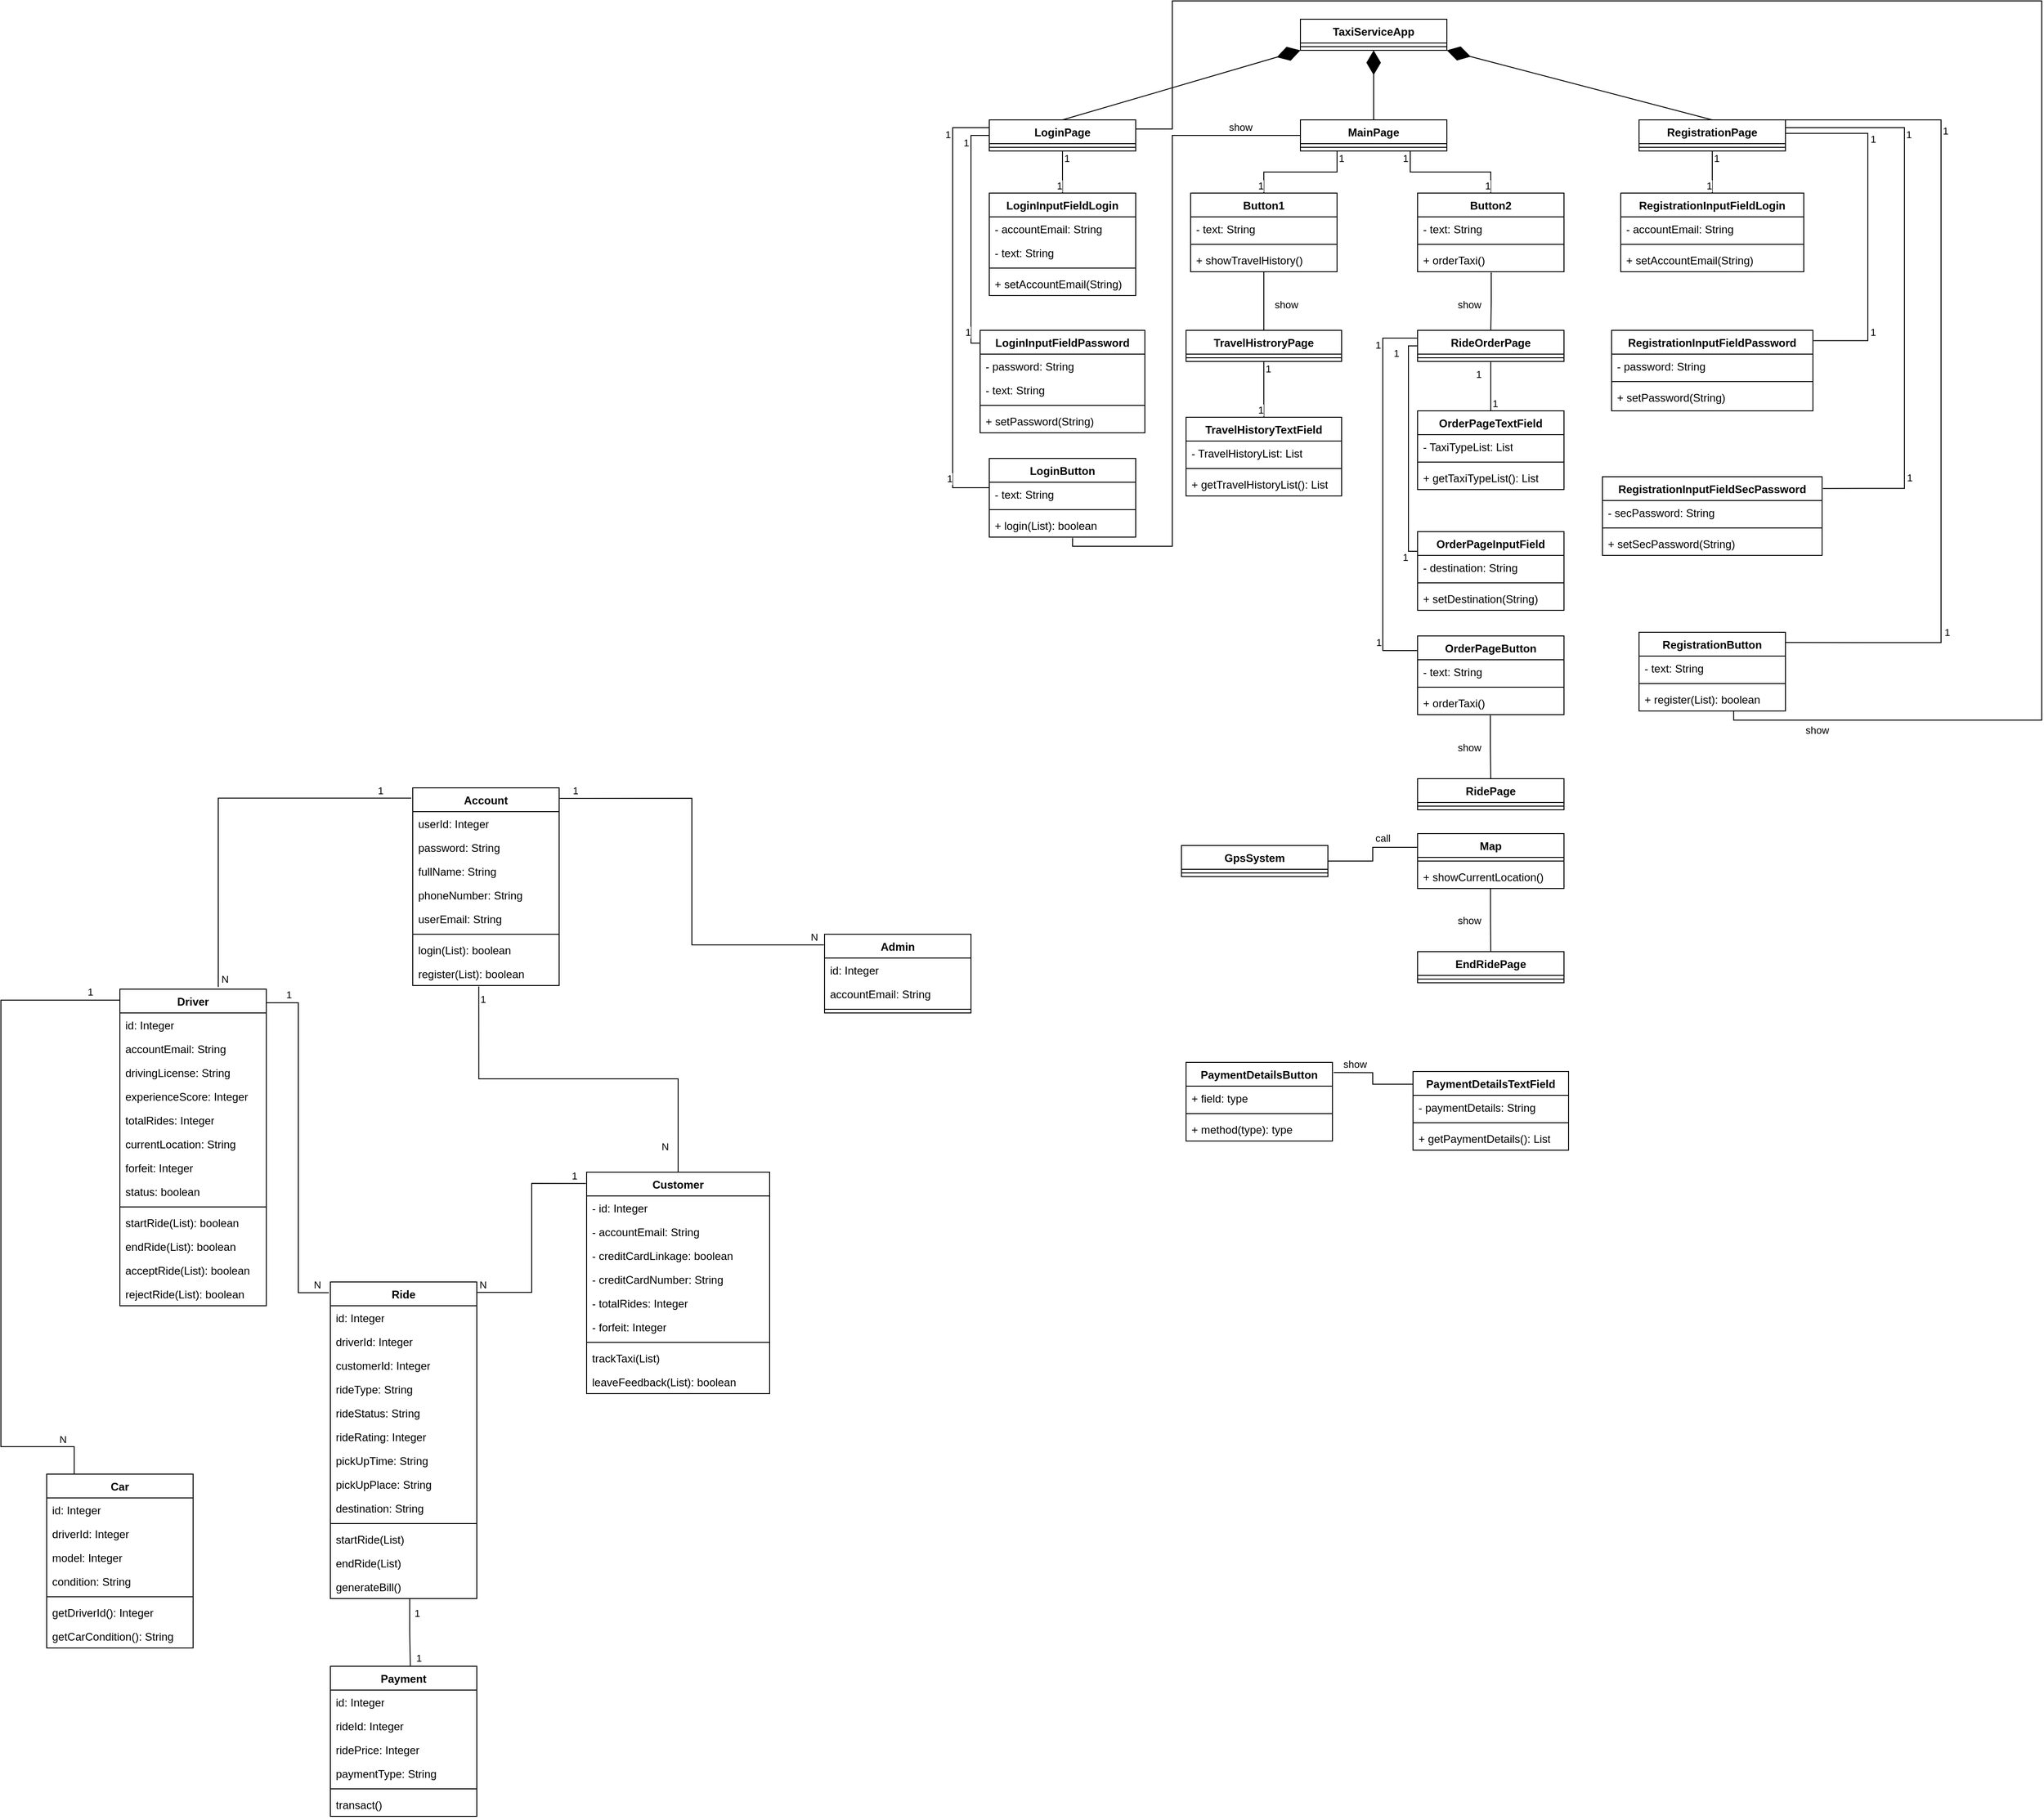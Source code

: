 <mxfile version="22.0.4" type="github">
  <diagram name="Страница — 1" id="VMVxRxrSuvd6hhNSu_wA">
    <mxGraphModel dx="1257" dy="697" grid="1" gridSize="10" guides="1" tooltips="1" connect="1" arrows="1" fold="1" page="1" pageScale="1" pageWidth="827" pageHeight="1169" math="0" shadow="0">
      <root>
        <mxCell id="0" />
        <mxCell id="1" parent="0" />
        <mxCell id="topq8Z0ZQXun5n3QqUE0-1" value="Account" style="swimlane;fontStyle=1;align=center;verticalAlign=top;childLayout=stackLayout;horizontal=1;startSize=26;horizontalStack=0;resizeParent=1;resizeParentMax=0;resizeLast=0;collapsible=1;marginBottom=0;whiteSpace=wrap;html=1;" vertex="1" parent="1">
          <mxGeometry x="890" y="990" width="160" height="216" as="geometry" />
        </mxCell>
        <mxCell id="topq8Z0ZQXun5n3QqUE0-5" value="userId: Integer" style="text;strokeColor=none;fillColor=none;align=left;verticalAlign=top;spacingLeft=4;spacingRight=4;overflow=hidden;rotatable=0;points=[[0,0.5],[1,0.5]];portConstraint=eastwest;whiteSpace=wrap;html=1;" vertex="1" parent="topq8Z0ZQXun5n3QqUE0-1">
          <mxGeometry y="26" width="160" height="26" as="geometry" />
        </mxCell>
        <mxCell id="topq8Z0ZQXun5n3QqUE0-6" value="password: String" style="text;strokeColor=none;fillColor=none;align=left;verticalAlign=top;spacingLeft=4;spacingRight=4;overflow=hidden;rotatable=0;points=[[0,0.5],[1,0.5]];portConstraint=eastwest;whiteSpace=wrap;html=1;" vertex="1" parent="topq8Z0ZQXun5n3QqUE0-1">
          <mxGeometry y="52" width="160" height="26" as="geometry" />
        </mxCell>
        <mxCell id="topq8Z0ZQXun5n3QqUE0-8" value="fullName: String" style="text;strokeColor=none;fillColor=none;align=left;verticalAlign=top;spacingLeft=4;spacingRight=4;overflow=hidden;rotatable=0;points=[[0,0.5],[1,0.5]];portConstraint=eastwest;whiteSpace=wrap;html=1;" vertex="1" parent="topq8Z0ZQXun5n3QqUE0-1">
          <mxGeometry y="78" width="160" height="26" as="geometry" />
        </mxCell>
        <mxCell id="topq8Z0ZQXun5n3QqUE0-9" value="phoneNumber: String" style="text;strokeColor=none;fillColor=none;align=left;verticalAlign=top;spacingLeft=4;spacingRight=4;overflow=hidden;rotatable=0;points=[[0,0.5],[1,0.5]];portConstraint=eastwest;whiteSpace=wrap;html=1;" vertex="1" parent="topq8Z0ZQXun5n3QqUE0-1">
          <mxGeometry y="104" width="160" height="26" as="geometry" />
        </mxCell>
        <mxCell id="topq8Z0ZQXun5n3QqUE0-7" value="userEmail: String" style="text;strokeColor=none;fillColor=none;align=left;verticalAlign=top;spacingLeft=4;spacingRight=4;overflow=hidden;rotatable=0;points=[[0,0.5],[1,0.5]];portConstraint=eastwest;whiteSpace=wrap;html=1;" vertex="1" parent="topq8Z0ZQXun5n3QqUE0-1">
          <mxGeometry y="130" width="160" height="26" as="geometry" />
        </mxCell>
        <mxCell id="topq8Z0ZQXun5n3QqUE0-3" value="" style="line;strokeWidth=1;fillColor=none;align=left;verticalAlign=middle;spacingTop=-1;spacingLeft=3;spacingRight=3;rotatable=0;labelPosition=right;points=[];portConstraint=eastwest;strokeColor=inherit;" vertex="1" parent="topq8Z0ZQXun5n3QqUE0-1">
          <mxGeometry y="156" width="160" height="8" as="geometry" />
        </mxCell>
        <mxCell id="topq8Z0ZQXun5n3QqUE0-4" value="login(List): boolean" style="text;strokeColor=none;fillColor=none;align=left;verticalAlign=top;spacingLeft=4;spacingRight=4;overflow=hidden;rotatable=0;points=[[0,0.5],[1,0.5]];portConstraint=eastwest;whiteSpace=wrap;html=1;" vertex="1" parent="topq8Z0ZQXun5n3QqUE0-1">
          <mxGeometry y="164" width="160" height="26" as="geometry" />
        </mxCell>
        <mxCell id="topq8Z0ZQXun5n3QqUE0-10" value="register(List): boolean" style="text;strokeColor=none;fillColor=none;align=left;verticalAlign=top;spacingLeft=4;spacingRight=4;overflow=hidden;rotatable=0;points=[[0,0.5],[1,0.5]];portConstraint=eastwest;whiteSpace=wrap;html=1;" vertex="1" parent="topq8Z0ZQXun5n3QqUE0-1">
          <mxGeometry y="190" width="160" height="26" as="geometry" />
        </mxCell>
        <mxCell id="topq8Z0ZQXun5n3QqUE0-11" value="Customer" style="swimlane;fontStyle=1;align=center;verticalAlign=top;childLayout=stackLayout;horizontal=1;startSize=26;horizontalStack=0;resizeParent=1;resizeParentMax=0;resizeLast=0;collapsible=1;marginBottom=0;whiteSpace=wrap;html=1;" vertex="1" parent="1">
          <mxGeometry x="1080" y="1410" width="200" height="242" as="geometry" />
        </mxCell>
        <mxCell id="topq8Z0ZQXun5n3QqUE0-12" value="- id: Integer" style="text;strokeColor=none;fillColor=none;align=left;verticalAlign=top;spacingLeft=4;spacingRight=4;overflow=hidden;rotatable=0;points=[[0,0.5],[1,0.5]];portConstraint=eastwest;whiteSpace=wrap;html=1;" vertex="1" parent="topq8Z0ZQXun5n3QqUE0-11">
          <mxGeometry y="26" width="200" height="26" as="geometry" />
        </mxCell>
        <mxCell id="topq8Z0ZQXun5n3QqUE0-25" value="- accountEmail: String" style="text;strokeColor=none;fillColor=none;align=left;verticalAlign=top;spacingLeft=4;spacingRight=4;overflow=hidden;rotatable=0;points=[[0,0.5],[1,0.5]];portConstraint=eastwest;whiteSpace=wrap;html=1;" vertex="1" parent="topq8Z0ZQXun5n3QqUE0-11">
          <mxGeometry y="52" width="200" height="26" as="geometry" />
        </mxCell>
        <mxCell id="topq8Z0ZQXun5n3QqUE0-122" value="- creditCardLinkage: boolean" style="text;strokeColor=none;fillColor=none;align=left;verticalAlign=top;spacingLeft=4;spacingRight=4;overflow=hidden;rotatable=0;points=[[0,0.5],[1,0.5]];portConstraint=eastwest;whiteSpace=wrap;html=1;" vertex="1" parent="topq8Z0ZQXun5n3QqUE0-11">
          <mxGeometry y="78" width="200" height="26" as="geometry" />
        </mxCell>
        <mxCell id="topq8Z0ZQXun5n3QqUE0-121" value="- creditCardNumber: String" style="text;strokeColor=none;fillColor=none;align=left;verticalAlign=top;spacingLeft=4;spacingRight=4;overflow=hidden;rotatable=0;points=[[0,0.5],[1,0.5]];portConstraint=eastwest;whiteSpace=wrap;html=1;" vertex="1" parent="topq8Z0ZQXun5n3QqUE0-11">
          <mxGeometry y="104" width="200" height="26" as="geometry" />
        </mxCell>
        <mxCell id="topq8Z0ZQXun5n3QqUE0-32" value="- totalRides: Integer" style="text;strokeColor=none;fillColor=none;align=left;verticalAlign=top;spacingLeft=4;spacingRight=4;overflow=hidden;rotatable=0;points=[[0,0.5],[1,0.5]];portConstraint=eastwest;whiteSpace=wrap;html=1;" vertex="1" parent="topq8Z0ZQXun5n3QqUE0-11">
          <mxGeometry y="130" width="200" height="26" as="geometry" />
        </mxCell>
        <mxCell id="topq8Z0ZQXun5n3QqUE0-128" value="- forfeit: Integer" style="text;strokeColor=none;fillColor=none;align=left;verticalAlign=top;spacingLeft=4;spacingRight=4;overflow=hidden;rotatable=0;points=[[0,0.5],[1,0.5]];portConstraint=eastwest;whiteSpace=wrap;html=1;" vertex="1" parent="topq8Z0ZQXun5n3QqUE0-11">
          <mxGeometry y="156" width="200" height="26" as="geometry" />
        </mxCell>
        <mxCell id="topq8Z0ZQXun5n3QqUE0-13" value="" style="line;strokeWidth=1;fillColor=none;align=left;verticalAlign=middle;spacingTop=-1;spacingLeft=3;spacingRight=3;rotatable=0;labelPosition=right;points=[];portConstraint=eastwest;strokeColor=inherit;" vertex="1" parent="topq8Z0ZQXun5n3QqUE0-11">
          <mxGeometry y="182" width="200" height="8" as="geometry" />
        </mxCell>
        <mxCell id="topq8Z0ZQXun5n3QqUE0-125" value="trackTaxi(List)" style="text;strokeColor=none;fillColor=none;align=left;verticalAlign=top;spacingLeft=4;spacingRight=4;overflow=hidden;rotatable=0;points=[[0,0.5],[1,0.5]];portConstraint=eastwest;whiteSpace=wrap;html=1;" vertex="1" parent="topq8Z0ZQXun5n3QqUE0-11">
          <mxGeometry y="190" width="200" height="26" as="geometry" />
        </mxCell>
        <mxCell id="topq8Z0ZQXun5n3QqUE0-35" value="leaveFeedback(List): boolean" style="text;strokeColor=none;fillColor=none;align=left;verticalAlign=top;spacingLeft=4;spacingRight=4;overflow=hidden;rotatable=0;points=[[0,0.5],[1,0.5]];portConstraint=eastwest;whiteSpace=wrap;html=1;" vertex="1" parent="topq8Z0ZQXun5n3QqUE0-11">
          <mxGeometry y="216" width="200" height="26" as="geometry" />
        </mxCell>
        <mxCell id="topq8Z0ZQXun5n3QqUE0-15" value="Driver" style="swimlane;fontStyle=1;align=center;verticalAlign=top;childLayout=stackLayout;horizontal=1;startSize=26;horizontalStack=0;resizeParent=1;resizeParentMax=0;resizeLast=0;collapsible=1;marginBottom=0;whiteSpace=wrap;html=1;" vertex="1" parent="1">
          <mxGeometry x="570" y="1210" width="160" height="346" as="geometry" />
        </mxCell>
        <mxCell id="topq8Z0ZQXun5n3QqUE0-19" value="id: Integer" style="text;strokeColor=none;fillColor=none;align=left;verticalAlign=top;spacingLeft=4;spacingRight=4;overflow=hidden;rotatable=0;points=[[0,0.5],[1,0.5]];portConstraint=eastwest;whiteSpace=wrap;html=1;" vertex="1" parent="topq8Z0ZQXun5n3QqUE0-15">
          <mxGeometry y="26" width="160" height="26" as="geometry" />
        </mxCell>
        <mxCell id="topq8Z0ZQXun5n3QqUE0-20" value="accountEmail: String" style="text;strokeColor=none;fillColor=none;align=left;verticalAlign=top;spacingLeft=4;spacingRight=4;overflow=hidden;rotatable=0;points=[[0,0.5],[1,0.5]];portConstraint=eastwest;whiteSpace=wrap;html=1;" vertex="1" parent="topq8Z0ZQXun5n3QqUE0-15">
          <mxGeometry y="52" width="160" height="26" as="geometry" />
        </mxCell>
        <mxCell id="topq8Z0ZQXun5n3QqUE0-21" value="drivingLicense: String" style="text;strokeColor=none;fillColor=none;align=left;verticalAlign=top;spacingLeft=4;spacingRight=4;overflow=hidden;rotatable=0;points=[[0,0.5],[1,0.5]];portConstraint=eastwest;whiteSpace=wrap;html=1;" vertex="1" parent="topq8Z0ZQXun5n3QqUE0-15">
          <mxGeometry y="78" width="160" height="26" as="geometry" />
        </mxCell>
        <mxCell id="topq8Z0ZQXun5n3QqUE0-22" value="experienceScore: Integer" style="text;strokeColor=none;fillColor=none;align=left;verticalAlign=top;spacingLeft=4;spacingRight=4;overflow=hidden;rotatable=0;points=[[0,0.5],[1,0.5]];portConstraint=eastwest;whiteSpace=wrap;html=1;" vertex="1" parent="topq8Z0ZQXun5n3QqUE0-15">
          <mxGeometry y="104" width="160" height="26" as="geometry" />
        </mxCell>
        <mxCell id="topq8Z0ZQXun5n3QqUE0-23" value="totalRides: Integer" style="text;strokeColor=none;fillColor=none;align=left;verticalAlign=top;spacingLeft=4;spacingRight=4;overflow=hidden;rotatable=0;points=[[0,0.5],[1,0.5]];portConstraint=eastwest;whiteSpace=wrap;html=1;" vertex="1" parent="topq8Z0ZQXun5n3QqUE0-15">
          <mxGeometry y="130" width="160" height="26" as="geometry" />
        </mxCell>
        <mxCell id="topq8Z0ZQXun5n3QqUE0-127" value="currentLocation: String" style="text;strokeColor=none;fillColor=none;align=left;verticalAlign=top;spacingLeft=4;spacingRight=4;overflow=hidden;rotatable=0;points=[[0,0.5],[1,0.5]];portConstraint=eastwest;whiteSpace=wrap;html=1;" vertex="1" parent="topq8Z0ZQXun5n3QqUE0-15">
          <mxGeometry y="156" width="160" height="26" as="geometry" />
        </mxCell>
        <mxCell id="topq8Z0ZQXun5n3QqUE0-129" value="forfeit: Integer" style="text;strokeColor=none;fillColor=none;align=left;verticalAlign=top;spacingLeft=4;spacingRight=4;overflow=hidden;rotatable=0;points=[[0,0.5],[1,0.5]];portConstraint=eastwest;whiteSpace=wrap;html=1;" vertex="1" parent="topq8Z0ZQXun5n3QqUE0-15">
          <mxGeometry y="182" width="160" height="26" as="geometry" />
        </mxCell>
        <mxCell id="topq8Z0ZQXun5n3QqUE0-24" value="status: boolean" style="text;strokeColor=none;fillColor=none;align=left;verticalAlign=top;spacingLeft=4;spacingRight=4;overflow=hidden;rotatable=0;points=[[0,0.5],[1,0.5]];portConstraint=eastwest;whiteSpace=wrap;html=1;" vertex="1" parent="topq8Z0ZQXun5n3QqUE0-15">
          <mxGeometry y="208" width="160" height="26" as="geometry" />
        </mxCell>
        <mxCell id="topq8Z0ZQXun5n3QqUE0-17" value="" style="line;strokeWidth=1;fillColor=none;align=left;verticalAlign=middle;spacingTop=-1;spacingLeft=3;spacingRight=3;rotatable=0;labelPosition=right;points=[];portConstraint=eastwest;strokeColor=inherit;" vertex="1" parent="topq8Z0ZQXun5n3QqUE0-15">
          <mxGeometry y="234" width="160" height="8" as="geometry" />
        </mxCell>
        <mxCell id="topq8Z0ZQXun5n3QqUE0-86" value="startRide(List): boolean" style="text;strokeColor=none;fillColor=none;align=left;verticalAlign=top;spacingLeft=4;spacingRight=4;overflow=hidden;rotatable=0;points=[[0,0.5],[1,0.5]];portConstraint=eastwest;whiteSpace=wrap;html=1;" vertex="1" parent="topq8Z0ZQXun5n3QqUE0-15">
          <mxGeometry y="242" width="160" height="26" as="geometry" />
        </mxCell>
        <mxCell id="topq8Z0ZQXun5n3QqUE0-87" value="endRide(List): boolean" style="text;strokeColor=none;fillColor=none;align=left;verticalAlign=top;spacingLeft=4;spacingRight=4;overflow=hidden;rotatable=0;points=[[0,0.5],[1,0.5]];portConstraint=eastwest;whiteSpace=wrap;html=1;" vertex="1" parent="topq8Z0ZQXun5n3QqUE0-15">
          <mxGeometry y="268" width="160" height="26" as="geometry" />
        </mxCell>
        <mxCell id="topq8Z0ZQXun5n3QqUE0-18" value="acceptRide(List): boolean" style="text;strokeColor=none;fillColor=none;align=left;verticalAlign=top;spacingLeft=4;spacingRight=4;overflow=hidden;rotatable=0;points=[[0,0.5],[1,0.5]];portConstraint=eastwest;whiteSpace=wrap;html=1;" vertex="1" parent="topq8Z0ZQXun5n3QqUE0-15">
          <mxGeometry y="294" width="160" height="26" as="geometry" />
        </mxCell>
        <mxCell id="topq8Z0ZQXun5n3QqUE0-85" value="rejectRide(List): boolean" style="text;strokeColor=none;fillColor=none;align=left;verticalAlign=top;spacingLeft=4;spacingRight=4;overflow=hidden;rotatable=0;points=[[0,0.5],[1,0.5]];portConstraint=eastwest;whiteSpace=wrap;html=1;" vertex="1" parent="topq8Z0ZQXun5n3QqUE0-15">
          <mxGeometry y="320" width="160" height="26" as="geometry" />
        </mxCell>
        <mxCell id="topq8Z0ZQXun5n3QqUE0-37" value="Car" style="swimlane;fontStyle=1;align=center;verticalAlign=top;childLayout=stackLayout;horizontal=1;startSize=26;horizontalStack=0;resizeParent=1;resizeParentMax=0;resizeLast=0;collapsible=1;marginBottom=0;whiteSpace=wrap;html=1;" vertex="1" parent="1">
          <mxGeometry x="490" y="1740" width="160" height="190" as="geometry" />
        </mxCell>
        <mxCell id="topq8Z0ZQXun5n3QqUE0-71" value="id: Integer" style="text;strokeColor=none;fillColor=none;align=left;verticalAlign=top;spacingLeft=4;spacingRight=4;overflow=hidden;rotatable=0;points=[[0,0.5],[1,0.5]];portConstraint=eastwest;whiteSpace=wrap;html=1;" vertex="1" parent="topq8Z0ZQXun5n3QqUE0-37">
          <mxGeometry y="26" width="160" height="26" as="geometry" />
        </mxCell>
        <mxCell id="topq8Z0ZQXun5n3QqUE0-72" value="driverId: Integer" style="text;strokeColor=none;fillColor=none;align=left;verticalAlign=top;spacingLeft=4;spacingRight=4;overflow=hidden;rotatable=0;points=[[0,0.5],[1,0.5]];portConstraint=eastwest;whiteSpace=wrap;html=1;" vertex="1" parent="topq8Z0ZQXun5n3QqUE0-37">
          <mxGeometry y="52" width="160" height="26" as="geometry" />
        </mxCell>
        <mxCell id="topq8Z0ZQXun5n3QqUE0-73" value="model: Integer" style="text;strokeColor=none;fillColor=none;align=left;verticalAlign=top;spacingLeft=4;spacingRight=4;overflow=hidden;rotatable=0;points=[[0,0.5],[1,0.5]];portConstraint=eastwest;whiteSpace=wrap;html=1;" vertex="1" parent="topq8Z0ZQXun5n3QqUE0-37">
          <mxGeometry y="78" width="160" height="26" as="geometry" />
        </mxCell>
        <mxCell id="topq8Z0ZQXun5n3QqUE0-77" value="condition: String" style="text;strokeColor=none;fillColor=none;align=left;verticalAlign=top;spacingLeft=4;spacingRight=4;overflow=hidden;rotatable=0;points=[[0,0.5],[1,0.5]];portConstraint=eastwest;whiteSpace=wrap;html=1;" vertex="1" parent="topq8Z0ZQXun5n3QqUE0-37">
          <mxGeometry y="104" width="160" height="26" as="geometry" />
        </mxCell>
        <mxCell id="topq8Z0ZQXun5n3QqUE0-39" value="" style="line;strokeWidth=1;fillColor=none;align=left;verticalAlign=middle;spacingTop=-1;spacingLeft=3;spacingRight=3;rotatable=0;labelPosition=right;points=[];portConstraint=eastwest;strokeColor=inherit;" vertex="1" parent="topq8Z0ZQXun5n3QqUE0-37">
          <mxGeometry y="130" width="160" height="8" as="geometry" />
        </mxCell>
        <mxCell id="topq8Z0ZQXun5n3QqUE0-74" value="getDriverId(): Integer" style="text;strokeColor=none;fillColor=none;align=left;verticalAlign=top;spacingLeft=4;spacingRight=4;overflow=hidden;rotatable=0;points=[[0,0.5],[1,0.5]];portConstraint=eastwest;whiteSpace=wrap;html=1;" vertex="1" parent="topq8Z0ZQXun5n3QqUE0-37">
          <mxGeometry y="138" width="160" height="26" as="geometry" />
        </mxCell>
        <mxCell id="topq8Z0ZQXun5n3QqUE0-78" value="getCarCondition(): String" style="text;strokeColor=none;fillColor=none;align=left;verticalAlign=top;spacingLeft=4;spacingRight=4;overflow=hidden;rotatable=0;points=[[0,0.5],[1,0.5]];portConstraint=eastwest;whiteSpace=wrap;html=1;" vertex="1" parent="topq8Z0ZQXun5n3QqUE0-37">
          <mxGeometry y="164" width="160" height="26" as="geometry" />
        </mxCell>
        <mxCell id="topq8Z0ZQXun5n3QqUE0-41" value="Ride" style="swimlane;fontStyle=1;align=center;verticalAlign=top;childLayout=stackLayout;horizontal=1;startSize=26;horizontalStack=0;resizeParent=1;resizeParentMax=0;resizeLast=0;collapsible=1;marginBottom=0;whiteSpace=wrap;html=1;" vertex="1" parent="1">
          <mxGeometry x="800" y="1530" width="160" height="346" as="geometry" />
        </mxCell>
        <mxCell id="topq8Z0ZQXun5n3QqUE0-51" value="id: Integer" style="text;strokeColor=none;fillColor=none;align=left;verticalAlign=top;spacingLeft=4;spacingRight=4;overflow=hidden;rotatable=0;points=[[0,0.5],[1,0.5]];portConstraint=eastwest;whiteSpace=wrap;html=1;" vertex="1" parent="topq8Z0ZQXun5n3QqUE0-41">
          <mxGeometry y="26" width="160" height="26" as="geometry" />
        </mxCell>
        <mxCell id="topq8Z0ZQXun5n3QqUE0-53" value="driverId: Integer" style="text;strokeColor=none;fillColor=none;align=left;verticalAlign=top;spacingLeft=4;spacingRight=4;overflow=hidden;rotatable=0;points=[[0,0.5],[1,0.5]];portConstraint=eastwest;whiteSpace=wrap;html=1;" vertex="1" parent="topq8Z0ZQXun5n3QqUE0-41">
          <mxGeometry y="52" width="160" height="26" as="geometry" />
        </mxCell>
        <mxCell id="topq8Z0ZQXun5n3QqUE0-52" value="customerId: Integer" style="text;strokeColor=none;fillColor=none;align=left;verticalAlign=top;spacingLeft=4;spacingRight=4;overflow=hidden;rotatable=0;points=[[0,0.5],[1,0.5]];portConstraint=eastwest;whiteSpace=wrap;html=1;" vertex="1" parent="topq8Z0ZQXun5n3QqUE0-41">
          <mxGeometry y="78" width="160" height="26" as="geometry" />
        </mxCell>
        <mxCell id="topq8Z0ZQXun5n3QqUE0-48" value="rideType: String" style="text;strokeColor=none;fillColor=none;align=left;verticalAlign=top;spacingLeft=4;spacingRight=4;overflow=hidden;rotatable=0;points=[[0,0.5],[1,0.5]];portConstraint=eastwest;whiteSpace=wrap;html=1;" vertex="1" parent="topq8Z0ZQXun5n3QqUE0-41">
          <mxGeometry y="104" width="160" height="26" as="geometry" />
        </mxCell>
        <mxCell id="topq8Z0ZQXun5n3QqUE0-49" value="rideStatus: String" style="text;strokeColor=none;fillColor=none;align=left;verticalAlign=top;spacingLeft=4;spacingRight=4;overflow=hidden;rotatable=0;points=[[0,0.5],[1,0.5]];portConstraint=eastwest;whiteSpace=wrap;html=1;" vertex="1" parent="topq8Z0ZQXun5n3QqUE0-41">
          <mxGeometry y="130" width="160" height="26" as="geometry" />
        </mxCell>
        <mxCell id="topq8Z0ZQXun5n3QqUE0-50" value="rideRating: Integer" style="text;strokeColor=none;fillColor=none;align=left;verticalAlign=top;spacingLeft=4;spacingRight=4;overflow=hidden;rotatable=0;points=[[0,0.5],[1,0.5]];portConstraint=eastwest;whiteSpace=wrap;html=1;" vertex="1" parent="topq8Z0ZQXun5n3QqUE0-41">
          <mxGeometry y="156" width="160" height="26" as="geometry" />
        </mxCell>
        <mxCell id="topq8Z0ZQXun5n3QqUE0-54" value="pickUpTime: String" style="text;strokeColor=none;fillColor=none;align=left;verticalAlign=top;spacingLeft=4;spacingRight=4;overflow=hidden;rotatable=0;points=[[0,0.5],[1,0.5]];portConstraint=eastwest;whiteSpace=wrap;html=1;" vertex="1" parent="topq8Z0ZQXun5n3QqUE0-41">
          <mxGeometry y="182" width="160" height="26" as="geometry" />
        </mxCell>
        <mxCell id="topq8Z0ZQXun5n3QqUE0-55" value="pickUpPlace: String" style="text;strokeColor=none;fillColor=none;align=left;verticalAlign=top;spacingLeft=4;spacingRight=4;overflow=hidden;rotatable=0;points=[[0,0.5],[1,0.5]];portConstraint=eastwest;whiteSpace=wrap;html=1;" vertex="1" parent="topq8Z0ZQXun5n3QqUE0-41">
          <mxGeometry y="208" width="160" height="26" as="geometry" />
        </mxCell>
        <mxCell id="topq8Z0ZQXun5n3QqUE0-56" value="destination: String" style="text;strokeColor=none;fillColor=none;align=left;verticalAlign=top;spacingLeft=4;spacingRight=4;overflow=hidden;rotatable=0;points=[[0,0.5],[1,0.5]];portConstraint=eastwest;whiteSpace=wrap;html=1;" vertex="1" parent="topq8Z0ZQXun5n3QqUE0-41">
          <mxGeometry y="234" width="160" height="26" as="geometry" />
        </mxCell>
        <mxCell id="topq8Z0ZQXun5n3QqUE0-43" value="" style="line;strokeWidth=1;fillColor=none;align=left;verticalAlign=middle;spacingTop=-1;spacingLeft=3;spacingRight=3;rotatable=0;labelPosition=right;points=[];portConstraint=eastwest;strokeColor=inherit;" vertex="1" parent="topq8Z0ZQXun5n3QqUE0-41">
          <mxGeometry y="260" width="160" height="8" as="geometry" />
        </mxCell>
        <mxCell id="topq8Z0ZQXun5n3QqUE0-44" value="startRide(List)" style="text;strokeColor=none;fillColor=none;align=left;verticalAlign=top;spacingLeft=4;spacingRight=4;overflow=hidden;rotatable=0;points=[[0,0.5],[1,0.5]];portConstraint=eastwest;whiteSpace=wrap;html=1;" vertex="1" parent="topq8Z0ZQXun5n3QqUE0-41">
          <mxGeometry y="268" width="160" height="26" as="geometry" />
        </mxCell>
        <mxCell id="topq8Z0ZQXun5n3QqUE0-57" value="endRide(List)" style="text;strokeColor=none;fillColor=none;align=left;verticalAlign=top;spacingLeft=4;spacingRight=4;overflow=hidden;rotatable=0;points=[[0,0.5],[1,0.5]];portConstraint=eastwest;whiteSpace=wrap;html=1;" vertex="1" parent="topq8Z0ZQXun5n3QqUE0-41">
          <mxGeometry y="294" width="160" height="26" as="geometry" />
        </mxCell>
        <mxCell id="topq8Z0ZQXun5n3QqUE0-58" value="generateBill()" style="text;strokeColor=none;fillColor=none;align=left;verticalAlign=top;spacingLeft=4;spacingRight=4;overflow=hidden;rotatable=0;points=[[0,0.5],[1,0.5]];portConstraint=eastwest;whiteSpace=wrap;html=1;" vertex="1" parent="topq8Z0ZQXun5n3QqUE0-41">
          <mxGeometry y="320" width="160" height="26" as="geometry" />
        </mxCell>
        <mxCell id="topq8Z0ZQXun5n3QqUE0-65" value="" style="endArrow=none;html=1;edgeStyle=orthogonalEdgeStyle;rounded=0;entryX=-0.004;entryY=0.051;entryDx=0;entryDy=0;entryPerimeter=0;exitX=1.004;exitY=0.033;exitDx=0;exitDy=0;exitPerimeter=0;" edge="1" parent="1" source="topq8Z0ZQXun5n3QqUE0-41" target="topq8Z0ZQXun5n3QqUE0-11">
          <mxGeometry relative="1" as="geometry">
            <mxPoint x="980" y="1340" as="sourcePoint" />
            <mxPoint x="1140" y="1340" as="targetPoint" />
          </mxGeometry>
        </mxCell>
        <mxCell id="topq8Z0ZQXun5n3QqUE0-66" value="N" style="edgeLabel;resizable=0;html=1;align=left;verticalAlign=bottom;" connectable="0" vertex="1" parent="topq8Z0ZQXun5n3QqUE0-65">
          <mxGeometry x="-1" relative="1" as="geometry" />
        </mxCell>
        <mxCell id="topq8Z0ZQXun5n3QqUE0-67" value="1" style="edgeLabel;resizable=0;html=1;align=right;verticalAlign=bottom;" connectable="0" vertex="1" parent="topq8Z0ZQXun5n3QqUE0-65">
          <mxGeometry x="1" relative="1" as="geometry">
            <mxPoint x="-9" as="offset" />
          </mxGeometry>
        </mxCell>
        <mxCell id="topq8Z0ZQXun5n3QqUE0-68" value="" style="endArrow=none;html=1;edgeStyle=orthogonalEdgeStyle;rounded=0;entryX=1;entryY=0.043;entryDx=0;entryDy=0;entryPerimeter=0;exitX=-0.01;exitY=0.034;exitDx=0;exitDy=0;exitPerimeter=0;" edge="1" parent="1" source="topq8Z0ZQXun5n3QqUE0-41" target="topq8Z0ZQXun5n3QqUE0-15">
          <mxGeometry relative="1" as="geometry">
            <mxPoint x="730" y="1512" as="sourcePoint" />
            <mxPoint x="818" y="1410" as="targetPoint" />
          </mxGeometry>
        </mxCell>
        <mxCell id="topq8Z0ZQXun5n3QqUE0-69" value="N" style="edgeLabel;resizable=0;html=1;align=left;verticalAlign=bottom;" connectable="0" vertex="1" parent="topq8Z0ZQXun5n3QqUE0-68">
          <mxGeometry x="-1" relative="1" as="geometry">
            <mxPoint x="-18" as="offset" />
          </mxGeometry>
        </mxCell>
        <mxCell id="topq8Z0ZQXun5n3QqUE0-70" value="1" style="edgeLabel;resizable=0;html=1;align=right;verticalAlign=bottom;" connectable="0" vertex="1" parent="topq8Z0ZQXun5n3QqUE0-68">
          <mxGeometry x="1" relative="1" as="geometry">
            <mxPoint x="29" as="offset" />
          </mxGeometry>
        </mxCell>
        <mxCell id="topq8Z0ZQXun5n3QqUE0-79" value="" style="endArrow=none;html=1;edgeStyle=orthogonalEdgeStyle;rounded=0;entryX=0;entryY=0.042;entryDx=0;entryDy=0;entryPerimeter=0;exitX=0.188;exitY=0;exitDx=0;exitDy=0;exitPerimeter=0;" edge="1" parent="1" source="topq8Z0ZQXun5n3QqUE0-37" target="topq8Z0ZQXun5n3QqUE0-15">
          <mxGeometry relative="1" as="geometry">
            <mxPoint x="390" y="1730" as="sourcePoint" />
            <mxPoint x="390" y="1590" as="targetPoint" />
            <Array as="points">
              <mxPoint x="520" y="1710" />
              <mxPoint x="440" y="1710" />
              <mxPoint x="440" y="1222" />
              <mxPoint x="570" y="1222" />
            </Array>
          </mxGeometry>
        </mxCell>
        <mxCell id="topq8Z0ZQXun5n3QqUE0-80" value="N" style="edgeLabel;resizable=0;html=1;align=left;verticalAlign=bottom;" connectable="0" vertex="1" parent="topq8Z0ZQXun5n3QqUE0-79">
          <mxGeometry x="-1" relative="1" as="geometry">
            <mxPoint x="-18" y="-30" as="offset" />
          </mxGeometry>
        </mxCell>
        <mxCell id="topq8Z0ZQXun5n3QqUE0-81" value="1" style="edgeLabel;resizable=0;html=1;align=right;verticalAlign=bottom;" connectable="0" vertex="1" parent="topq8Z0ZQXun5n3QqUE0-79">
          <mxGeometry x="1" relative="1" as="geometry">
            <mxPoint x="-29" y="-3" as="offset" />
          </mxGeometry>
        </mxCell>
        <mxCell id="topq8Z0ZQXun5n3QqUE0-88" value="Admin&lt;br&gt;" style="swimlane;fontStyle=1;align=center;verticalAlign=top;childLayout=stackLayout;horizontal=1;startSize=26;horizontalStack=0;resizeParent=1;resizeParentMax=0;resizeLast=0;collapsible=1;marginBottom=0;whiteSpace=wrap;html=1;" vertex="1" parent="1">
          <mxGeometry x="1340" y="1150" width="160" height="86" as="geometry" />
        </mxCell>
        <mxCell id="topq8Z0ZQXun5n3QqUE0-92" value="id: Integer" style="text;strokeColor=none;fillColor=none;align=left;verticalAlign=top;spacingLeft=4;spacingRight=4;overflow=hidden;rotatable=0;points=[[0,0.5],[1,0.5]];portConstraint=eastwest;whiteSpace=wrap;html=1;" vertex="1" parent="topq8Z0ZQXun5n3QqUE0-88">
          <mxGeometry y="26" width="160" height="26" as="geometry" />
        </mxCell>
        <mxCell id="topq8Z0ZQXun5n3QqUE0-93" value="accountEmail: String" style="text;strokeColor=none;fillColor=none;align=left;verticalAlign=top;spacingLeft=4;spacingRight=4;overflow=hidden;rotatable=0;points=[[0,0.5],[1,0.5]];portConstraint=eastwest;whiteSpace=wrap;html=1;" vertex="1" parent="topq8Z0ZQXun5n3QqUE0-88">
          <mxGeometry y="52" width="160" height="26" as="geometry" />
        </mxCell>
        <mxCell id="topq8Z0ZQXun5n3QqUE0-90" value="" style="line;strokeWidth=1;fillColor=none;align=left;verticalAlign=middle;spacingTop=-1;spacingLeft=3;spacingRight=3;rotatable=0;labelPosition=right;points=[];portConstraint=eastwest;strokeColor=inherit;" vertex="1" parent="topq8Z0ZQXun5n3QqUE0-88">
          <mxGeometry y="78" width="160" height="8" as="geometry" />
        </mxCell>
        <mxCell id="topq8Z0ZQXun5n3QqUE0-94" value="" style="endArrow=none;html=1;edgeStyle=orthogonalEdgeStyle;rounded=0;exitX=1.004;exitY=0.053;exitDx=0;exitDy=0;exitPerimeter=0;entryX=-0.005;entryY=0.135;entryDx=0;entryDy=0;entryPerimeter=0;" edge="1" parent="1" source="topq8Z0ZQXun5n3QqUE0-1" target="topq8Z0ZQXun5n3QqUE0-88">
          <mxGeometry relative="1" as="geometry">
            <mxPoint x="1160" y="1050" as="sourcePoint" />
            <mxPoint x="1346" y="1161" as="targetPoint" />
          </mxGeometry>
        </mxCell>
        <mxCell id="topq8Z0ZQXun5n3QqUE0-95" value="1" style="edgeLabel;resizable=0;html=1;align=left;verticalAlign=bottom;" connectable="0" vertex="1" parent="topq8Z0ZQXun5n3QqUE0-94">
          <mxGeometry x="-1" relative="1" as="geometry">
            <mxPoint x="12" as="offset" />
          </mxGeometry>
        </mxCell>
        <mxCell id="topq8Z0ZQXun5n3QqUE0-96" value="N" style="edgeLabel;resizable=0;html=1;align=right;verticalAlign=bottom;" connectable="0" vertex="1" parent="topq8Z0ZQXun5n3QqUE0-94">
          <mxGeometry x="1" relative="1" as="geometry">
            <mxPoint x="-6" as="offset" />
          </mxGeometry>
        </mxCell>
        <mxCell id="topq8Z0ZQXun5n3QqUE0-97" value="" style="endArrow=none;html=1;edgeStyle=orthogonalEdgeStyle;rounded=0;entryX=0.672;entryY=-0.007;entryDx=0;entryDy=0;entryPerimeter=0;exitX=-0.01;exitY=0.052;exitDx=0;exitDy=0;exitPerimeter=0;" edge="1" parent="1" source="topq8Z0ZQXun5n3QqUE0-1" target="topq8Z0ZQXun5n3QqUE0-15">
          <mxGeometry relative="1" as="geometry">
            <mxPoint x="670" y="1110" as="sourcePoint" />
            <mxPoint x="830" y="1110" as="targetPoint" />
          </mxGeometry>
        </mxCell>
        <mxCell id="topq8Z0ZQXun5n3QqUE0-98" value="1" style="edgeLabel;resizable=0;html=1;align=left;verticalAlign=bottom;" connectable="0" vertex="1" parent="topq8Z0ZQXun5n3QqUE0-97">
          <mxGeometry x="-1" relative="1" as="geometry">
            <mxPoint x="-38" as="offset" />
          </mxGeometry>
        </mxCell>
        <mxCell id="topq8Z0ZQXun5n3QqUE0-99" value="N" style="edgeLabel;resizable=0;html=1;align=right;verticalAlign=bottom;" connectable="0" vertex="1" parent="topq8Z0ZQXun5n3QqUE0-97">
          <mxGeometry x="1" relative="1" as="geometry">
            <mxPoint x="12" as="offset" />
          </mxGeometry>
        </mxCell>
        <mxCell id="topq8Z0ZQXun5n3QqUE0-100" value="" style="endArrow=none;html=1;edgeStyle=orthogonalEdgeStyle;rounded=0;exitX=0.451;exitY=1.038;exitDx=0;exitDy=0;exitPerimeter=0;entryX=0.5;entryY=0;entryDx=0;entryDy=0;" edge="1" parent="1" source="topq8Z0ZQXun5n3QqUE0-10" target="topq8Z0ZQXun5n3QqUE0-11">
          <mxGeometry relative="1" as="geometry">
            <mxPoint x="980" y="1260" as="sourcePoint" />
            <mxPoint x="1140" y="1260" as="targetPoint" />
          </mxGeometry>
        </mxCell>
        <mxCell id="topq8Z0ZQXun5n3QqUE0-101" value="1" style="edgeLabel;resizable=0;html=1;align=left;verticalAlign=bottom;" connectable="0" vertex="1" parent="topq8Z0ZQXun5n3QqUE0-100">
          <mxGeometry x="-1" relative="1" as="geometry">
            <mxPoint y="23" as="offset" />
          </mxGeometry>
        </mxCell>
        <mxCell id="topq8Z0ZQXun5n3QqUE0-102" value="N" style="edgeLabel;resizable=0;html=1;align=right;verticalAlign=bottom;" connectable="0" vertex="1" parent="topq8Z0ZQXun5n3QqUE0-100">
          <mxGeometry x="1" relative="1" as="geometry">
            <mxPoint x="-10" y="-20" as="offset" />
          </mxGeometry>
        </mxCell>
        <mxCell id="topq8Z0ZQXun5n3QqUE0-104" value="Payment" style="swimlane;fontStyle=1;align=center;verticalAlign=top;childLayout=stackLayout;horizontal=1;startSize=26;horizontalStack=0;resizeParent=1;resizeParentMax=0;resizeLast=0;collapsible=1;marginBottom=0;whiteSpace=wrap;html=1;" vertex="1" parent="1">
          <mxGeometry x="800" y="1950" width="160" height="164" as="geometry" />
        </mxCell>
        <mxCell id="topq8Z0ZQXun5n3QqUE0-108" value="id: Integer" style="text;strokeColor=none;fillColor=none;align=left;verticalAlign=top;spacingLeft=4;spacingRight=4;overflow=hidden;rotatable=0;points=[[0,0.5],[1,0.5]];portConstraint=eastwest;whiteSpace=wrap;html=1;" vertex="1" parent="topq8Z0ZQXun5n3QqUE0-104">
          <mxGeometry y="26" width="160" height="26" as="geometry" />
        </mxCell>
        <mxCell id="topq8Z0ZQXun5n3QqUE0-117" value="rideId: Integer" style="text;strokeColor=none;fillColor=none;align=left;verticalAlign=top;spacingLeft=4;spacingRight=4;overflow=hidden;rotatable=0;points=[[0,0.5],[1,0.5]];portConstraint=eastwest;whiteSpace=wrap;html=1;" vertex="1" parent="topq8Z0ZQXun5n3QqUE0-104">
          <mxGeometry y="52" width="160" height="26" as="geometry" />
        </mxCell>
        <mxCell id="topq8Z0ZQXun5n3QqUE0-116" value="ridePrice: Integer" style="text;strokeColor=none;fillColor=none;align=left;verticalAlign=top;spacingLeft=4;spacingRight=4;overflow=hidden;rotatable=0;points=[[0,0.5],[1,0.5]];portConstraint=eastwest;whiteSpace=wrap;html=1;" vertex="1" parent="topq8Z0ZQXun5n3QqUE0-104">
          <mxGeometry y="78" width="160" height="26" as="geometry" />
        </mxCell>
        <mxCell id="topq8Z0ZQXun5n3QqUE0-124" value="paymentType: String" style="text;strokeColor=none;fillColor=none;align=left;verticalAlign=top;spacingLeft=4;spacingRight=4;overflow=hidden;rotatable=0;points=[[0,0.5],[1,0.5]];portConstraint=eastwest;whiteSpace=wrap;html=1;" vertex="1" parent="topq8Z0ZQXun5n3QqUE0-104">
          <mxGeometry y="104" width="160" height="26" as="geometry" />
        </mxCell>
        <mxCell id="topq8Z0ZQXun5n3QqUE0-106" value="" style="line;strokeWidth=1;fillColor=none;align=left;verticalAlign=middle;spacingTop=-1;spacingLeft=3;spacingRight=3;rotatable=0;labelPosition=right;points=[];portConstraint=eastwest;strokeColor=inherit;" vertex="1" parent="topq8Z0ZQXun5n3QqUE0-104">
          <mxGeometry y="130" width="160" height="8" as="geometry" />
        </mxCell>
        <mxCell id="topq8Z0ZQXun5n3QqUE0-107" value="transact()" style="text;strokeColor=none;fillColor=none;align=left;verticalAlign=top;spacingLeft=4;spacingRight=4;overflow=hidden;rotatable=0;points=[[0,0.5],[1,0.5]];portConstraint=eastwest;whiteSpace=wrap;html=1;" vertex="1" parent="topq8Z0ZQXun5n3QqUE0-104">
          <mxGeometry y="138" width="160" height="26" as="geometry" />
        </mxCell>
        <mxCell id="topq8Z0ZQXun5n3QqUE0-112" value="" style="endArrow=none;html=1;edgeStyle=orthogonalEdgeStyle;rounded=0;exitX=0.542;exitY=1;exitDx=0;exitDy=0;exitPerimeter=0;entryX=0.546;entryY=-0.004;entryDx=0;entryDy=0;entryPerimeter=0;" edge="1" parent="1" source="topq8Z0ZQXun5n3QqUE0-58" target="topq8Z0ZQXun5n3QqUE0-104">
          <mxGeometry relative="1" as="geometry">
            <mxPoint x="870" y="1920" as="sourcePoint" />
            <mxPoint x="860" y="1930" as="targetPoint" />
          </mxGeometry>
        </mxCell>
        <mxCell id="topq8Z0ZQXun5n3QqUE0-113" value="1" style="edgeLabel;resizable=0;html=1;align=left;verticalAlign=bottom;" connectable="0" vertex="1" parent="topq8Z0ZQXun5n3QqUE0-112">
          <mxGeometry x="-1" relative="1" as="geometry">
            <mxPoint x="3" y="24" as="offset" />
          </mxGeometry>
        </mxCell>
        <mxCell id="topq8Z0ZQXun5n3QqUE0-114" value="1" style="edgeLabel;resizable=0;html=1;align=right;verticalAlign=bottom;" connectable="0" vertex="1" parent="topq8Z0ZQXun5n3QqUE0-112">
          <mxGeometry x="1" relative="1" as="geometry">
            <mxPoint x="13" as="offset" />
          </mxGeometry>
        </mxCell>
        <mxCell id="topq8Z0ZQXun5n3QqUE0-137" value="TaxiServiceApp" style="swimlane;fontStyle=1;align=center;verticalAlign=top;childLayout=stackLayout;horizontal=1;startSize=26;horizontalStack=0;resizeParent=1;resizeParentMax=0;resizeLast=0;collapsible=1;marginBottom=0;whiteSpace=wrap;html=1;" vertex="1" parent="1">
          <mxGeometry x="1860" y="150" width="160" height="34" as="geometry" />
        </mxCell>
        <mxCell id="topq8Z0ZQXun5n3QqUE0-139" value="" style="line;strokeWidth=1;fillColor=none;align=left;verticalAlign=middle;spacingTop=-1;spacingLeft=3;spacingRight=3;rotatable=0;labelPosition=right;points=[];portConstraint=eastwest;strokeColor=inherit;" vertex="1" parent="topq8Z0ZQXun5n3QqUE0-137">
          <mxGeometry y="26" width="160" height="8" as="geometry" />
        </mxCell>
        <mxCell id="topq8Z0ZQXun5n3QqUE0-141" value="RegistrationPage" style="swimlane;fontStyle=1;align=center;verticalAlign=top;childLayout=stackLayout;horizontal=1;startSize=26;horizontalStack=0;resizeParent=1;resizeParentMax=0;resizeLast=0;collapsible=1;marginBottom=0;whiteSpace=wrap;html=1;" vertex="1" parent="1">
          <mxGeometry x="2230" y="260" width="160" height="34" as="geometry" />
        </mxCell>
        <mxCell id="topq8Z0ZQXun5n3QqUE0-143" value="" style="line;strokeWidth=1;fillColor=none;align=left;verticalAlign=middle;spacingTop=-1;spacingLeft=3;spacingRight=3;rotatable=0;labelPosition=right;points=[];portConstraint=eastwest;strokeColor=inherit;" vertex="1" parent="topq8Z0ZQXun5n3QqUE0-141">
          <mxGeometry y="26" width="160" height="8" as="geometry" />
        </mxCell>
        <mxCell id="topq8Z0ZQXun5n3QqUE0-145" value="LoginPage" style="swimlane;fontStyle=1;align=center;verticalAlign=top;childLayout=stackLayout;horizontal=1;startSize=26;horizontalStack=0;resizeParent=1;resizeParentMax=0;resizeLast=0;collapsible=1;marginBottom=0;whiteSpace=wrap;html=1;" vertex="1" parent="1">
          <mxGeometry x="1520" y="260" width="160" height="34" as="geometry" />
        </mxCell>
        <mxCell id="topq8Z0ZQXun5n3QqUE0-147" value="" style="line;strokeWidth=1;fillColor=none;align=left;verticalAlign=middle;spacingTop=-1;spacingLeft=3;spacingRight=3;rotatable=0;labelPosition=right;points=[];portConstraint=eastwest;strokeColor=inherit;" vertex="1" parent="topq8Z0ZQXun5n3QqUE0-145">
          <mxGeometry y="26" width="160" height="8" as="geometry" />
        </mxCell>
        <mxCell id="topq8Z0ZQXun5n3QqUE0-158" value="RegistrationButton" style="swimlane;fontStyle=1;align=center;verticalAlign=top;childLayout=stackLayout;horizontal=1;startSize=26;horizontalStack=0;resizeParent=1;resizeParentMax=0;resizeLast=0;collapsible=1;marginBottom=0;whiteSpace=wrap;html=1;" vertex="1" parent="1">
          <mxGeometry x="2230" y="820" width="160" height="86" as="geometry" />
        </mxCell>
        <mxCell id="topq8Z0ZQXun5n3QqUE0-203" value="- text: String" style="text;strokeColor=none;fillColor=none;align=left;verticalAlign=top;spacingLeft=4;spacingRight=4;overflow=hidden;rotatable=0;points=[[0,0.5],[1,0.5]];portConstraint=eastwest;whiteSpace=wrap;html=1;" vertex="1" parent="topq8Z0ZQXun5n3QqUE0-158">
          <mxGeometry y="26" width="160" height="26" as="geometry" />
        </mxCell>
        <mxCell id="topq8Z0ZQXun5n3QqUE0-160" value="" style="line;strokeWidth=1;fillColor=none;align=left;verticalAlign=middle;spacingTop=-1;spacingLeft=3;spacingRight=3;rotatable=0;labelPosition=right;points=[];portConstraint=eastwest;strokeColor=inherit;" vertex="1" parent="topq8Z0ZQXun5n3QqUE0-158">
          <mxGeometry y="52" width="160" height="8" as="geometry" />
        </mxCell>
        <mxCell id="topq8Z0ZQXun5n3QqUE0-167" value="+ register(List): boolean" style="text;strokeColor=none;fillColor=none;align=left;verticalAlign=top;spacingLeft=4;spacingRight=4;overflow=hidden;rotatable=0;points=[[0,0.5],[1,0.5]];portConstraint=eastwest;whiteSpace=wrap;html=1;" vertex="1" parent="topq8Z0ZQXun5n3QqUE0-158">
          <mxGeometry y="60" width="160" height="26" as="geometry" />
        </mxCell>
        <mxCell id="topq8Z0ZQXun5n3QqUE0-162" value="LoginButton" style="swimlane;fontStyle=1;align=center;verticalAlign=top;childLayout=stackLayout;horizontal=1;startSize=26;horizontalStack=0;resizeParent=1;resizeParentMax=0;resizeLast=0;collapsible=1;marginBottom=0;whiteSpace=wrap;html=1;" vertex="1" parent="1">
          <mxGeometry x="1520" y="630" width="160" height="86" as="geometry" />
        </mxCell>
        <mxCell id="topq8Z0ZQXun5n3QqUE0-163" value="- text: String" style="text;strokeColor=none;fillColor=none;align=left;verticalAlign=top;spacingLeft=4;spacingRight=4;overflow=hidden;rotatable=0;points=[[0,0.5],[1,0.5]];portConstraint=eastwest;whiteSpace=wrap;html=1;" vertex="1" parent="topq8Z0ZQXun5n3QqUE0-162">
          <mxGeometry y="26" width="160" height="26" as="geometry" />
        </mxCell>
        <mxCell id="topq8Z0ZQXun5n3QqUE0-164" value="" style="line;strokeWidth=1;fillColor=none;align=left;verticalAlign=middle;spacingTop=-1;spacingLeft=3;spacingRight=3;rotatable=0;labelPosition=right;points=[];portConstraint=eastwest;strokeColor=inherit;" vertex="1" parent="topq8Z0ZQXun5n3QqUE0-162">
          <mxGeometry y="52" width="160" height="8" as="geometry" />
        </mxCell>
        <mxCell id="topq8Z0ZQXun5n3QqUE0-166" value="+ login(List): boolean" style="text;strokeColor=none;fillColor=none;align=left;verticalAlign=top;spacingLeft=4;spacingRight=4;overflow=hidden;rotatable=0;points=[[0,0.5],[1,0.5]];portConstraint=eastwest;whiteSpace=wrap;html=1;" vertex="1" parent="topq8Z0ZQXun5n3QqUE0-162">
          <mxGeometry y="60" width="160" height="26" as="geometry" />
        </mxCell>
        <mxCell id="topq8Z0ZQXun5n3QqUE0-171" value="LoginInputFieldLogin" style="swimlane;fontStyle=1;align=center;verticalAlign=top;childLayout=stackLayout;horizontal=1;startSize=26;horizontalStack=0;resizeParent=1;resizeParentMax=0;resizeLast=0;collapsible=1;marginBottom=0;whiteSpace=wrap;html=1;" vertex="1" parent="1">
          <mxGeometry x="1520" y="340" width="160" height="112" as="geometry" />
        </mxCell>
        <mxCell id="topq8Z0ZQXun5n3QqUE0-191" value="- accountEmail: String" style="text;strokeColor=none;fillColor=none;align=left;verticalAlign=top;spacingLeft=4;spacingRight=4;overflow=hidden;rotatable=0;points=[[0,0.5],[1,0.5]];portConstraint=eastwest;whiteSpace=wrap;html=1;" vertex="1" parent="topq8Z0ZQXun5n3QqUE0-171">
          <mxGeometry y="26" width="160" height="26" as="geometry" />
        </mxCell>
        <mxCell id="topq8Z0ZQXun5n3QqUE0-196" value="- text: String" style="text;strokeColor=none;fillColor=none;align=left;verticalAlign=top;spacingLeft=4;spacingRight=4;overflow=hidden;rotatable=0;points=[[0,0.5],[1,0.5]];portConstraint=eastwest;whiteSpace=wrap;html=1;" vertex="1" parent="topq8Z0ZQXun5n3QqUE0-171">
          <mxGeometry y="52" width="160" height="26" as="geometry" />
        </mxCell>
        <mxCell id="topq8Z0ZQXun5n3QqUE0-173" value="" style="line;strokeWidth=1;fillColor=none;align=left;verticalAlign=middle;spacingTop=-1;spacingLeft=3;spacingRight=3;rotatable=0;labelPosition=right;points=[];portConstraint=eastwest;strokeColor=inherit;" vertex="1" parent="topq8Z0ZQXun5n3QqUE0-171">
          <mxGeometry y="78" width="160" height="8" as="geometry" />
        </mxCell>
        <mxCell id="topq8Z0ZQXun5n3QqUE0-193" value="+ setAccountEmail(String)" style="text;strokeColor=none;fillColor=none;align=left;verticalAlign=top;spacingLeft=4;spacingRight=4;overflow=hidden;rotatable=0;points=[[0,0.5],[1,0.5]];portConstraint=eastwest;whiteSpace=wrap;html=1;" vertex="1" parent="topq8Z0ZQXun5n3QqUE0-171">
          <mxGeometry y="86" width="160" height="26" as="geometry" />
        </mxCell>
        <mxCell id="topq8Z0ZQXun5n3QqUE0-175" value="LoginInputFieldPassword" style="swimlane;fontStyle=1;align=center;verticalAlign=top;childLayout=stackLayout;horizontal=1;startSize=26;horizontalStack=0;resizeParent=1;resizeParentMax=0;resizeLast=0;collapsible=1;marginBottom=0;whiteSpace=wrap;html=1;" vertex="1" parent="1">
          <mxGeometry x="1510" y="490" width="180" height="112" as="geometry" />
        </mxCell>
        <mxCell id="topq8Z0ZQXun5n3QqUE0-192" value="- password: String" style="text;strokeColor=none;fillColor=none;align=left;verticalAlign=top;spacingLeft=4;spacingRight=4;overflow=hidden;rotatable=0;points=[[0,0.5],[1,0.5]];portConstraint=eastwest;whiteSpace=wrap;html=1;" vertex="1" parent="topq8Z0ZQXun5n3QqUE0-175">
          <mxGeometry y="26" width="180" height="26" as="geometry" />
        </mxCell>
        <mxCell id="topq8Z0ZQXun5n3QqUE0-195" value="- text: String" style="text;strokeColor=none;fillColor=none;align=left;verticalAlign=top;spacingLeft=4;spacingRight=4;overflow=hidden;rotatable=0;points=[[0,0.5],[1,0.5]];portConstraint=eastwest;whiteSpace=wrap;html=1;" vertex="1" parent="topq8Z0ZQXun5n3QqUE0-175">
          <mxGeometry y="52" width="180" height="26" as="geometry" />
        </mxCell>
        <mxCell id="topq8Z0ZQXun5n3QqUE0-177" value="" style="line;strokeWidth=1;fillColor=none;align=left;verticalAlign=middle;spacingTop=-1;spacingLeft=3;spacingRight=3;rotatable=0;labelPosition=right;points=[];portConstraint=eastwest;strokeColor=inherit;" vertex="1" parent="topq8Z0ZQXun5n3QqUE0-175">
          <mxGeometry y="78" width="180" height="8" as="geometry" />
        </mxCell>
        <mxCell id="topq8Z0ZQXun5n3QqUE0-194" value="+ setPassword(String)" style="text;strokeColor=none;fillColor=none;align=left;verticalAlign=top;spacingLeft=4;spacingRight=4;overflow=hidden;rotatable=0;points=[[0,0.5],[1,0.5]];portConstraint=eastwest;whiteSpace=wrap;html=1;" vertex="1" parent="topq8Z0ZQXun5n3QqUE0-175">
          <mxGeometry y="86" width="180" height="26" as="geometry" />
        </mxCell>
        <mxCell id="topq8Z0ZQXun5n3QqUE0-179" value="RegistrationInputFieldLogin" style="swimlane;fontStyle=1;align=center;verticalAlign=top;childLayout=stackLayout;horizontal=1;startSize=26;horizontalStack=0;resizeParent=1;resizeParentMax=0;resizeLast=0;collapsible=1;marginBottom=0;whiteSpace=wrap;html=1;" vertex="1" parent="1">
          <mxGeometry x="2210" y="340" width="200" height="86" as="geometry" />
        </mxCell>
        <mxCell id="topq8Z0ZQXun5n3QqUE0-197" value="- accountEmail: String" style="text;strokeColor=none;fillColor=none;align=left;verticalAlign=top;spacingLeft=4;spacingRight=4;overflow=hidden;rotatable=0;points=[[0,0.5],[1,0.5]];portConstraint=eastwest;whiteSpace=wrap;html=1;" vertex="1" parent="topq8Z0ZQXun5n3QqUE0-179">
          <mxGeometry y="26" width="200" height="26" as="geometry" />
        </mxCell>
        <mxCell id="topq8Z0ZQXun5n3QqUE0-181" value="" style="line;strokeWidth=1;fillColor=none;align=left;verticalAlign=middle;spacingTop=-1;spacingLeft=3;spacingRight=3;rotatable=0;labelPosition=right;points=[];portConstraint=eastwest;strokeColor=inherit;" vertex="1" parent="topq8Z0ZQXun5n3QqUE0-179">
          <mxGeometry y="52" width="200" height="8" as="geometry" />
        </mxCell>
        <mxCell id="topq8Z0ZQXun5n3QqUE0-199" value="+ setAccountEmail(String)" style="text;strokeColor=none;fillColor=none;align=left;verticalAlign=top;spacingLeft=4;spacingRight=4;overflow=hidden;rotatable=0;points=[[0,0.5],[1,0.5]];portConstraint=eastwest;whiteSpace=wrap;html=1;" vertex="1" parent="topq8Z0ZQXun5n3QqUE0-179">
          <mxGeometry y="60" width="200" height="26" as="geometry" />
        </mxCell>
        <mxCell id="topq8Z0ZQXun5n3QqUE0-183" value="RegistrationInputFieldPassword" style="swimlane;fontStyle=1;align=center;verticalAlign=top;childLayout=stackLayout;horizontal=1;startSize=26;horizontalStack=0;resizeParent=1;resizeParentMax=0;resizeLast=0;collapsible=1;marginBottom=0;whiteSpace=wrap;html=1;" vertex="1" parent="1">
          <mxGeometry x="2200" y="490" width="220" height="88" as="geometry" />
        </mxCell>
        <mxCell id="topq8Z0ZQXun5n3QqUE0-198" value="- password: String" style="text;strokeColor=none;fillColor=none;align=left;verticalAlign=top;spacingLeft=4;spacingRight=4;overflow=hidden;rotatable=0;points=[[0,0.5],[1,0.5]];portConstraint=eastwest;whiteSpace=wrap;html=1;" vertex="1" parent="topq8Z0ZQXun5n3QqUE0-183">
          <mxGeometry y="26" width="220" height="26" as="geometry" />
        </mxCell>
        <mxCell id="topq8Z0ZQXun5n3QqUE0-185" value="" style="line;strokeWidth=1;fillColor=none;align=left;verticalAlign=middle;spacingTop=-1;spacingLeft=3;spacingRight=3;rotatable=0;labelPosition=right;points=[];portConstraint=eastwest;strokeColor=inherit;" vertex="1" parent="topq8Z0ZQXun5n3QqUE0-183">
          <mxGeometry y="52" width="220" height="8" as="geometry" />
        </mxCell>
        <mxCell id="topq8Z0ZQXun5n3QqUE0-200" value="+ setPassword(String)" style="text;strokeColor=none;fillColor=none;align=left;verticalAlign=top;spacingLeft=4;spacingRight=4;overflow=hidden;rotatable=0;points=[[0,0.5],[1,0.5]];portConstraint=eastwest;whiteSpace=wrap;html=1;" vertex="1" parent="topq8Z0ZQXun5n3QqUE0-183">
          <mxGeometry y="60" width="220" height="28" as="geometry" />
        </mxCell>
        <mxCell id="topq8Z0ZQXun5n3QqUE0-187" value="RegistrationInputFieldSecPassword" style="swimlane;fontStyle=1;align=center;verticalAlign=top;childLayout=stackLayout;horizontal=1;startSize=26;horizontalStack=0;resizeParent=1;resizeParentMax=0;resizeLast=0;collapsible=1;marginBottom=0;whiteSpace=wrap;html=1;" vertex="1" parent="1">
          <mxGeometry x="2190" y="650" width="240" height="86" as="geometry" />
        </mxCell>
        <mxCell id="topq8Z0ZQXun5n3QqUE0-202" value="- secPassword: String" style="text;strokeColor=none;fillColor=none;align=left;verticalAlign=top;spacingLeft=4;spacingRight=4;overflow=hidden;rotatable=0;points=[[0,0.5],[1,0.5]];portConstraint=eastwest;whiteSpace=wrap;html=1;" vertex="1" parent="topq8Z0ZQXun5n3QqUE0-187">
          <mxGeometry y="26" width="240" height="26" as="geometry" />
        </mxCell>
        <mxCell id="topq8Z0ZQXun5n3QqUE0-189" value="" style="line;strokeWidth=1;fillColor=none;align=left;verticalAlign=middle;spacingTop=-1;spacingLeft=3;spacingRight=3;rotatable=0;labelPosition=right;points=[];portConstraint=eastwest;strokeColor=inherit;" vertex="1" parent="topq8Z0ZQXun5n3QqUE0-187">
          <mxGeometry y="52" width="240" height="8" as="geometry" />
        </mxCell>
        <mxCell id="topq8Z0ZQXun5n3QqUE0-201" value="+ setSecPassword(String)" style="text;strokeColor=none;fillColor=none;align=left;verticalAlign=top;spacingLeft=4;spacingRight=4;overflow=hidden;rotatable=0;points=[[0,0.5],[1,0.5]];portConstraint=eastwest;whiteSpace=wrap;html=1;" vertex="1" parent="topq8Z0ZQXun5n3QqUE0-187">
          <mxGeometry y="60" width="240" height="26" as="geometry" />
        </mxCell>
        <mxCell id="topq8Z0ZQXun5n3QqUE0-204" value="MainPage" style="swimlane;fontStyle=1;align=center;verticalAlign=top;childLayout=stackLayout;horizontal=1;startSize=26;horizontalStack=0;resizeParent=1;resizeParentMax=0;resizeLast=0;collapsible=1;marginBottom=0;whiteSpace=wrap;html=1;" vertex="1" parent="1">
          <mxGeometry x="1860" y="260" width="160" height="34" as="geometry" />
        </mxCell>
        <mxCell id="topq8Z0ZQXun5n3QqUE0-206" value="" style="line;strokeWidth=1;fillColor=none;align=left;verticalAlign=middle;spacingTop=-1;spacingLeft=3;spacingRight=3;rotatable=0;labelPosition=right;points=[];portConstraint=eastwest;strokeColor=inherit;" vertex="1" parent="topq8Z0ZQXun5n3QqUE0-204">
          <mxGeometry y="26" width="160" height="8" as="geometry" />
        </mxCell>
        <mxCell id="topq8Z0ZQXun5n3QqUE0-208" value="TravelHistroryPage" style="swimlane;fontStyle=1;align=center;verticalAlign=top;childLayout=stackLayout;horizontal=1;startSize=26;horizontalStack=0;resizeParent=1;resizeParentMax=0;resizeLast=0;collapsible=1;marginBottom=0;whiteSpace=wrap;html=1;" vertex="1" parent="1">
          <mxGeometry x="1735" y="490" width="170" height="34" as="geometry" />
        </mxCell>
        <mxCell id="topq8Z0ZQXun5n3QqUE0-210" value="" style="line;strokeWidth=1;fillColor=none;align=left;verticalAlign=middle;spacingTop=-1;spacingLeft=3;spacingRight=3;rotatable=0;labelPosition=right;points=[];portConstraint=eastwest;strokeColor=inherit;" vertex="1" parent="topq8Z0ZQXun5n3QqUE0-208">
          <mxGeometry y="26" width="170" height="8" as="geometry" />
        </mxCell>
        <mxCell id="topq8Z0ZQXun5n3QqUE0-212" value="RideOrderPage" style="swimlane;fontStyle=1;align=center;verticalAlign=top;childLayout=stackLayout;horizontal=1;startSize=26;horizontalStack=0;resizeParent=1;resizeParentMax=0;resizeLast=0;collapsible=1;marginBottom=0;whiteSpace=wrap;html=1;" vertex="1" parent="1">
          <mxGeometry x="1988" y="490" width="160" height="34" as="geometry" />
        </mxCell>
        <mxCell id="topq8Z0ZQXun5n3QqUE0-214" value="" style="line;strokeWidth=1;fillColor=none;align=left;verticalAlign=middle;spacingTop=-1;spacingLeft=3;spacingRight=3;rotatable=0;labelPosition=right;points=[];portConstraint=eastwest;strokeColor=inherit;" vertex="1" parent="topq8Z0ZQXun5n3QqUE0-212">
          <mxGeometry y="26" width="160" height="8" as="geometry" />
        </mxCell>
        <mxCell id="topq8Z0ZQXun5n3QqUE0-217" value="" style="endArrow=diamondThin;endFill=1;endSize=24;html=1;rounded=0;exitX=0.5;exitY=0;exitDx=0;exitDy=0;entryX=0;entryY=1;entryDx=0;entryDy=0;" edge="1" parent="1" source="topq8Z0ZQXun5n3QqUE0-145" target="topq8Z0ZQXun5n3QqUE0-137">
          <mxGeometry width="160" relative="1" as="geometry">
            <mxPoint x="1710" y="210" as="sourcePoint" />
            <mxPoint x="1870" y="210" as="targetPoint" />
          </mxGeometry>
        </mxCell>
        <mxCell id="topq8Z0ZQXun5n3QqUE0-218" value="" style="endArrow=diamondThin;endFill=1;endSize=24;html=1;rounded=0;exitX=0.5;exitY=0;exitDx=0;exitDy=0;entryX=0.5;entryY=1;entryDx=0;entryDy=0;" edge="1" parent="1" source="topq8Z0ZQXun5n3QqUE0-204" target="topq8Z0ZQXun5n3QqUE0-137">
          <mxGeometry width="160" relative="1" as="geometry">
            <mxPoint x="1850" y="246" as="sourcePoint" />
            <mxPoint x="2010" y="170" as="targetPoint" />
          </mxGeometry>
        </mxCell>
        <mxCell id="topq8Z0ZQXun5n3QqUE0-219" value="" style="endArrow=diamondThin;endFill=1;endSize=24;html=1;rounded=0;exitX=0.5;exitY=0;exitDx=0;exitDy=0;entryX=1;entryY=1;entryDx=0;entryDy=0;" edge="1" parent="1" source="topq8Z0ZQXun5n3QqUE0-141" target="topq8Z0ZQXun5n3QqUE0-137">
          <mxGeometry width="160" relative="1" as="geometry">
            <mxPoint x="2030" y="246" as="sourcePoint" />
            <mxPoint x="2190" y="170" as="targetPoint" />
          </mxGeometry>
        </mxCell>
        <mxCell id="topq8Z0ZQXun5n3QqUE0-220" value="Button1" style="swimlane;fontStyle=1;align=center;verticalAlign=top;childLayout=stackLayout;horizontal=1;startSize=26;horizontalStack=0;resizeParent=1;resizeParentMax=0;resizeLast=0;collapsible=1;marginBottom=0;whiteSpace=wrap;html=1;" vertex="1" parent="1">
          <mxGeometry x="1740" y="340" width="160" height="86" as="geometry" />
        </mxCell>
        <mxCell id="topq8Z0ZQXun5n3QqUE0-229" value="- text: String" style="text;strokeColor=none;fillColor=none;align=left;verticalAlign=top;spacingLeft=4;spacingRight=4;overflow=hidden;rotatable=0;points=[[0,0.5],[1,0.5]];portConstraint=eastwest;whiteSpace=wrap;html=1;" vertex="1" parent="topq8Z0ZQXun5n3QqUE0-220">
          <mxGeometry y="26" width="160" height="26" as="geometry" />
        </mxCell>
        <mxCell id="topq8Z0ZQXun5n3QqUE0-222" value="" style="line;strokeWidth=1;fillColor=none;align=left;verticalAlign=middle;spacingTop=-1;spacingLeft=3;spacingRight=3;rotatable=0;labelPosition=right;points=[];portConstraint=eastwest;strokeColor=inherit;" vertex="1" parent="topq8Z0ZQXun5n3QqUE0-220">
          <mxGeometry y="52" width="160" height="8" as="geometry" />
        </mxCell>
        <mxCell id="topq8Z0ZQXun5n3QqUE0-228" value="+ showTravelHistory()" style="text;strokeColor=none;fillColor=none;align=left;verticalAlign=top;spacingLeft=4;spacingRight=4;overflow=hidden;rotatable=0;points=[[0,0.5],[1,0.5]];portConstraint=eastwest;whiteSpace=wrap;html=1;" vertex="1" parent="topq8Z0ZQXun5n3QqUE0-220">
          <mxGeometry y="60" width="160" height="26" as="geometry" />
        </mxCell>
        <mxCell id="topq8Z0ZQXun5n3QqUE0-224" value="Button2" style="swimlane;fontStyle=1;align=center;verticalAlign=top;childLayout=stackLayout;horizontal=1;startSize=26;horizontalStack=0;resizeParent=1;resizeParentMax=0;resizeLast=0;collapsible=1;marginBottom=0;whiteSpace=wrap;html=1;" vertex="1" parent="1">
          <mxGeometry x="1988" y="340" width="160" height="86" as="geometry" />
        </mxCell>
        <mxCell id="topq8Z0ZQXun5n3QqUE0-230" value="- text: String" style="text;strokeColor=none;fillColor=none;align=left;verticalAlign=top;spacingLeft=4;spacingRight=4;overflow=hidden;rotatable=0;points=[[0,0.5],[1,0.5]];portConstraint=eastwest;whiteSpace=wrap;html=1;" vertex="1" parent="topq8Z0ZQXun5n3QqUE0-224">
          <mxGeometry y="26" width="160" height="26" as="geometry" />
        </mxCell>
        <mxCell id="topq8Z0ZQXun5n3QqUE0-226" value="" style="line;strokeWidth=1;fillColor=none;align=left;verticalAlign=middle;spacingTop=-1;spacingLeft=3;spacingRight=3;rotatable=0;labelPosition=right;points=[];portConstraint=eastwest;strokeColor=inherit;" vertex="1" parent="topq8Z0ZQXun5n3QqUE0-224">
          <mxGeometry y="52" width="160" height="8" as="geometry" />
        </mxCell>
        <mxCell id="topq8Z0ZQXun5n3QqUE0-123" value="+ orderTaxi()" style="text;strokeColor=none;fillColor=none;align=left;verticalAlign=top;spacingLeft=4;spacingRight=4;overflow=hidden;rotatable=0;points=[[0,0.5],[1,0.5]];portConstraint=eastwest;whiteSpace=wrap;html=1;" vertex="1" parent="topq8Z0ZQXun5n3QqUE0-224">
          <mxGeometry y="60" width="160" height="26" as="geometry" />
        </mxCell>
        <mxCell id="topq8Z0ZQXun5n3QqUE0-236" value="" style="endArrow=none;html=1;edgeStyle=orthogonalEdgeStyle;rounded=0;exitX=0.5;exitY=1;exitDx=0;exitDy=0;entryX=0.5;entryY=0;entryDx=0;entryDy=0;" edge="1" parent="1" source="topq8Z0ZQXun5n3QqUE0-145" target="topq8Z0ZQXun5n3QqUE0-171">
          <mxGeometry relative="1" as="geometry">
            <mxPoint x="1570" y="310" as="sourcePoint" />
            <mxPoint x="1730" y="310" as="targetPoint" />
          </mxGeometry>
        </mxCell>
        <mxCell id="topq8Z0ZQXun5n3QqUE0-237" value="1" style="edgeLabel;resizable=0;html=1;align=left;verticalAlign=bottom;" connectable="0" vertex="1" parent="topq8Z0ZQXun5n3QqUE0-236">
          <mxGeometry x="-1" relative="1" as="geometry">
            <mxPoint y="16" as="offset" />
          </mxGeometry>
        </mxCell>
        <mxCell id="topq8Z0ZQXun5n3QqUE0-238" value="1" style="edgeLabel;resizable=0;html=1;align=right;verticalAlign=bottom;" connectable="0" vertex="1" parent="topq8Z0ZQXun5n3QqUE0-236">
          <mxGeometry x="1" relative="1" as="geometry" />
        </mxCell>
        <mxCell id="topq8Z0ZQXun5n3QqUE0-252" value="" style="endArrow=none;html=1;edgeStyle=orthogonalEdgeStyle;rounded=0;exitX=0;exitY=0.5;exitDx=0;exitDy=0;entryX=0.001;entryY=0.125;entryDx=0;entryDy=0;entryPerimeter=0;" edge="1" parent="1" source="topq8Z0ZQXun5n3QqUE0-145" target="topq8Z0ZQXun5n3QqUE0-175">
          <mxGeometry relative="1" as="geometry">
            <mxPoint x="1420" y="410" as="sourcePoint" />
            <mxPoint x="1420" y="456" as="targetPoint" />
            <Array as="points">
              <mxPoint x="1500" y="277" />
              <mxPoint x="1500" y="504" />
            </Array>
          </mxGeometry>
        </mxCell>
        <mxCell id="topq8Z0ZQXun5n3QqUE0-253" value="1" style="edgeLabel;resizable=0;html=1;align=left;verticalAlign=bottom;" connectable="0" vertex="1" parent="topq8Z0ZQXun5n3QqUE0-252">
          <mxGeometry x="-1" relative="1" as="geometry">
            <mxPoint x="-30" y="16" as="offset" />
          </mxGeometry>
        </mxCell>
        <mxCell id="topq8Z0ZQXun5n3QqUE0-254" value="1" style="edgeLabel;resizable=0;html=1;align=right;verticalAlign=bottom;" connectable="0" vertex="1" parent="topq8Z0ZQXun5n3QqUE0-252">
          <mxGeometry x="1" relative="1" as="geometry">
            <mxPoint x="-10" y="-4" as="offset" />
          </mxGeometry>
        </mxCell>
        <mxCell id="topq8Z0ZQXun5n3QqUE0-255" value="" style="endArrow=none;html=1;edgeStyle=orthogonalEdgeStyle;rounded=0;exitX=0;exitY=0.25;exitDx=0;exitDy=0;entryX=0;entryY=0.25;entryDx=0;entryDy=0;" edge="1" parent="1" source="topq8Z0ZQXun5n3QqUE0-145" target="topq8Z0ZQXun5n3QqUE0-162">
          <mxGeometry relative="1" as="geometry">
            <mxPoint x="1440" y="351" as="sourcePoint" />
            <mxPoint x="1460" y="578" as="targetPoint" />
            <Array as="points">
              <mxPoint x="1480" y="269" />
              <mxPoint x="1480" y="662" />
            </Array>
          </mxGeometry>
        </mxCell>
        <mxCell id="topq8Z0ZQXun5n3QqUE0-256" value="1" style="edgeLabel;resizable=0;html=1;align=left;verticalAlign=bottom;" connectable="0" vertex="1" parent="topq8Z0ZQXun5n3QqUE0-255">
          <mxGeometry x="-1" relative="1" as="geometry">
            <mxPoint x="-50" y="16" as="offset" />
          </mxGeometry>
        </mxCell>
        <mxCell id="topq8Z0ZQXun5n3QqUE0-257" value="1" style="edgeLabel;resizable=0;html=1;align=right;verticalAlign=bottom;" connectable="0" vertex="1" parent="topq8Z0ZQXun5n3QqUE0-255">
          <mxGeometry x="1" relative="1" as="geometry">
            <mxPoint x="-40" y="9" as="offset" />
          </mxGeometry>
        </mxCell>
        <mxCell id="topq8Z0ZQXun5n3QqUE0-261" value="" style="endArrow=none;html=1;edgeStyle=orthogonalEdgeStyle;rounded=0;entryX=1.003;entryY=0.128;entryDx=0;entryDy=0;exitX=1.001;exitY=0.435;exitDx=0;exitDy=0;exitPerimeter=0;entryPerimeter=0;" edge="1" parent="1" source="topq8Z0ZQXun5n3QqUE0-141" target="topq8Z0ZQXun5n3QqUE0-183">
          <mxGeometry relative="1" as="geometry">
            <mxPoint x="2510" y="290" as="sourcePoint" />
            <mxPoint x="2549.97" y="719.48" as="targetPoint" />
            <Array as="points">
              <mxPoint x="2480" y="275" />
              <mxPoint x="2480" y="501" />
            </Array>
          </mxGeometry>
        </mxCell>
        <mxCell id="topq8Z0ZQXun5n3QqUE0-262" value="1" style="edgeLabel;resizable=0;html=1;align=left;verticalAlign=bottom;" connectable="0" vertex="1" parent="topq8Z0ZQXun5n3QqUE0-261">
          <mxGeometry x="-1" relative="1" as="geometry">
            <mxPoint x="91" y="15" as="offset" />
          </mxGeometry>
        </mxCell>
        <mxCell id="topq8Z0ZQXun5n3QqUE0-263" value="1" style="edgeLabel;resizable=0;html=1;align=right;verticalAlign=bottom;" connectable="0" vertex="1" parent="topq8Z0ZQXun5n3QqUE0-261">
          <mxGeometry x="1" relative="1" as="geometry">
            <mxPoint x="69" y="-1" as="offset" />
          </mxGeometry>
        </mxCell>
        <mxCell id="topq8Z0ZQXun5n3QqUE0-264" value="" style="endArrow=none;html=1;edgeStyle=orthogonalEdgeStyle;rounded=0;entryX=0.5;entryY=0;entryDx=0;entryDy=0;exitX=0.5;exitY=1;exitDx=0;exitDy=0;" edge="1" parent="1" source="topq8Z0ZQXun5n3QqUE0-141" target="topq8Z0ZQXun5n3QqUE0-179">
          <mxGeometry relative="1" as="geometry">
            <mxPoint x="2309.8" y="300" as="sourcePoint" />
            <mxPoint x="2309.8" y="340" as="targetPoint" />
            <Array as="points" />
          </mxGeometry>
        </mxCell>
        <mxCell id="topq8Z0ZQXun5n3QqUE0-265" value="1" style="edgeLabel;resizable=0;html=1;align=left;verticalAlign=bottom;" connectable="0" vertex="1" parent="topq8Z0ZQXun5n3QqUE0-264">
          <mxGeometry x="-1" relative="1" as="geometry">
            <mxPoint y="16" as="offset" />
          </mxGeometry>
        </mxCell>
        <mxCell id="topq8Z0ZQXun5n3QqUE0-266" value="1" style="edgeLabel;resizable=0;html=1;align=right;verticalAlign=bottom;" connectable="0" vertex="1" parent="topq8Z0ZQXun5n3QqUE0-264">
          <mxGeometry x="1" relative="1" as="geometry" />
        </mxCell>
        <mxCell id="topq8Z0ZQXun5n3QqUE0-267" value="" style="endArrow=none;html=1;edgeStyle=orthogonalEdgeStyle;rounded=0;exitX=1;exitY=0.25;exitDx=0;exitDy=0;entryX=1.004;entryY=0.149;entryDx=0;entryDy=0;entryPerimeter=0;" edge="1" parent="1" source="topq8Z0ZQXun5n3QqUE0-141" target="topq8Z0ZQXun5n3QqUE0-187">
          <mxGeometry relative="1" as="geometry">
            <mxPoint x="2560" y="260" as="sourcePoint" />
            <mxPoint x="2560" y="643" as="targetPoint" />
            <Array as="points">
              <mxPoint x="2520" y="269" />
              <mxPoint x="2520" y="663" />
            </Array>
          </mxGeometry>
        </mxCell>
        <mxCell id="topq8Z0ZQXun5n3QqUE0-268" value="1" style="edgeLabel;resizable=0;html=1;align=left;verticalAlign=bottom;" connectable="0" vertex="1" parent="topq8Z0ZQXun5n3QqUE0-267">
          <mxGeometry x="-1" relative="1" as="geometry">
            <mxPoint x="130" y="16" as="offset" />
          </mxGeometry>
        </mxCell>
        <mxCell id="topq8Z0ZQXun5n3QqUE0-269" value="1" style="edgeLabel;resizable=0;html=1;align=right;verticalAlign=bottom;" connectable="0" vertex="1" parent="topq8Z0ZQXun5n3QqUE0-267">
          <mxGeometry x="1" relative="1" as="geometry">
            <mxPoint x="99" y="-3" as="offset" />
          </mxGeometry>
        </mxCell>
        <mxCell id="topq8Z0ZQXun5n3QqUE0-271" value="" style="endArrow=none;html=1;edgeStyle=orthogonalEdgeStyle;rounded=0;exitX=1;exitY=0;exitDx=0;exitDy=0;entryX=0.999;entryY=0.13;entryDx=0;entryDy=0;entryPerimeter=0;" edge="1" parent="1" source="topq8Z0ZQXun5n3QqUE0-141" target="topq8Z0ZQXun5n3QqUE0-158">
          <mxGeometry relative="1" as="geometry">
            <mxPoint x="2500" y="360" as="sourcePoint" />
            <mxPoint x="2541" y="754" as="targetPoint" />
            <Array as="points">
              <mxPoint x="2560" y="260" />
              <mxPoint x="2560" y="831" />
            </Array>
          </mxGeometry>
        </mxCell>
        <mxCell id="topq8Z0ZQXun5n3QqUE0-272" value="1" style="edgeLabel;resizable=0;html=1;align=left;verticalAlign=bottom;" connectable="0" vertex="1" parent="topq8Z0ZQXun5n3QqUE0-271">
          <mxGeometry x="-1" relative="1" as="geometry">
            <mxPoint x="170" y="20" as="offset" />
          </mxGeometry>
        </mxCell>
        <mxCell id="topq8Z0ZQXun5n3QqUE0-273" value="1" style="edgeLabel;resizable=0;html=1;align=right;verticalAlign=bottom;" connectable="0" vertex="1" parent="topq8Z0ZQXun5n3QqUE0-271">
          <mxGeometry x="1" relative="1" as="geometry">
            <mxPoint x="181" y="-3" as="offset" />
          </mxGeometry>
        </mxCell>
        <mxCell id="topq8Z0ZQXun5n3QqUE0-274" value="" style="endArrow=none;html=1;edgeStyle=orthogonalEdgeStyle;rounded=0;exitX=0.25;exitY=1;exitDx=0;exitDy=0;entryX=0.5;entryY=0;entryDx=0;entryDy=0;" edge="1" parent="1" source="topq8Z0ZQXun5n3QqUE0-204" target="topq8Z0ZQXun5n3QqUE0-220">
          <mxGeometry relative="1" as="geometry">
            <mxPoint x="1950" y="310" as="sourcePoint" />
            <mxPoint x="1950" y="356" as="targetPoint" />
          </mxGeometry>
        </mxCell>
        <mxCell id="topq8Z0ZQXun5n3QqUE0-275" value="1" style="edgeLabel;resizable=0;html=1;align=left;verticalAlign=bottom;" connectable="0" vertex="1" parent="topq8Z0ZQXun5n3QqUE0-274">
          <mxGeometry x="-1" relative="1" as="geometry">
            <mxPoint y="16" as="offset" />
          </mxGeometry>
        </mxCell>
        <mxCell id="topq8Z0ZQXun5n3QqUE0-276" value="1" style="edgeLabel;resizable=0;html=1;align=right;verticalAlign=bottom;" connectable="0" vertex="1" parent="topq8Z0ZQXun5n3QqUE0-274">
          <mxGeometry x="1" relative="1" as="geometry" />
        </mxCell>
        <mxCell id="topq8Z0ZQXun5n3QqUE0-277" value="" style="endArrow=none;html=1;edgeStyle=orthogonalEdgeStyle;rounded=0;exitX=0.75;exitY=1;exitDx=0;exitDy=0;entryX=0.5;entryY=0;entryDx=0;entryDy=0;" edge="1" parent="1" source="topq8Z0ZQXun5n3QqUE0-204" target="topq8Z0ZQXun5n3QqUE0-224">
          <mxGeometry relative="1" as="geometry">
            <mxPoint x="2200" y="280" as="sourcePoint" />
            <mxPoint x="2080" y="326" as="targetPoint" />
          </mxGeometry>
        </mxCell>
        <mxCell id="topq8Z0ZQXun5n3QqUE0-278" value="1" style="edgeLabel;resizable=0;html=1;align=left;verticalAlign=bottom;" connectable="0" vertex="1" parent="topq8Z0ZQXun5n3QqUE0-277">
          <mxGeometry x="-1" relative="1" as="geometry">
            <mxPoint x="-10" y="16" as="offset" />
          </mxGeometry>
        </mxCell>
        <mxCell id="topq8Z0ZQXun5n3QqUE0-279" value="1" style="edgeLabel;resizable=0;html=1;align=right;verticalAlign=bottom;" connectable="0" vertex="1" parent="topq8Z0ZQXun5n3QqUE0-277">
          <mxGeometry x="1" relative="1" as="geometry" />
        </mxCell>
        <mxCell id="topq8Z0ZQXun5n3QqUE0-280" value="TravelHistoryTextField" style="swimlane;fontStyle=1;align=center;verticalAlign=top;childLayout=stackLayout;horizontal=1;startSize=26;horizontalStack=0;resizeParent=1;resizeParentMax=0;resizeLast=0;collapsible=1;marginBottom=0;whiteSpace=wrap;html=1;" vertex="1" parent="1">
          <mxGeometry x="1735" y="585" width="170" height="86" as="geometry" />
        </mxCell>
        <mxCell id="topq8Z0ZQXun5n3QqUE0-284" value="- TravelHistoryList: List" style="text;strokeColor=none;fillColor=none;align=left;verticalAlign=top;spacingLeft=4;spacingRight=4;overflow=hidden;rotatable=0;points=[[0,0.5],[1,0.5]];portConstraint=eastwest;whiteSpace=wrap;html=1;" vertex="1" parent="topq8Z0ZQXun5n3QqUE0-280">
          <mxGeometry y="26" width="170" height="26" as="geometry" />
        </mxCell>
        <mxCell id="topq8Z0ZQXun5n3QqUE0-282" value="" style="line;strokeWidth=1;fillColor=none;align=left;verticalAlign=middle;spacingTop=-1;spacingLeft=3;spacingRight=3;rotatable=0;labelPosition=right;points=[];portConstraint=eastwest;strokeColor=inherit;" vertex="1" parent="topq8Z0ZQXun5n3QqUE0-280">
          <mxGeometry y="52" width="170" height="8" as="geometry" />
        </mxCell>
        <mxCell id="topq8Z0ZQXun5n3QqUE0-323" value="+ getTravelHistoryList(): List" style="text;strokeColor=none;fillColor=none;align=left;verticalAlign=top;spacingLeft=4;spacingRight=4;overflow=hidden;rotatable=0;points=[[0,0.5],[1,0.5]];portConstraint=eastwest;whiteSpace=wrap;html=1;" vertex="1" parent="topq8Z0ZQXun5n3QqUE0-280">
          <mxGeometry y="60" width="170" height="26" as="geometry" />
        </mxCell>
        <mxCell id="topq8Z0ZQXun5n3QqUE0-286" value="" style="endArrow=none;html=1;edgeStyle=orthogonalEdgeStyle;rounded=0;exitX=0.5;exitY=1;exitDx=0;exitDy=0;entryX=0.5;entryY=0;entryDx=0;entryDy=0;" edge="1" parent="1" source="topq8Z0ZQXun5n3QqUE0-220" target="topq8Z0ZQXun5n3QqUE0-208">
          <mxGeometry relative="1" as="geometry">
            <mxPoint x="1830" y="444" as="sourcePoint" />
            <mxPoint x="1830" y="490" as="targetPoint" />
          </mxGeometry>
        </mxCell>
        <mxCell id="topq8Z0ZQXun5n3QqUE0-287" value="show" style="edgeLabel;resizable=0;html=1;align=left;verticalAlign=bottom;" connectable="0" vertex="1" parent="topq8Z0ZQXun5n3QqUE0-286">
          <mxGeometry x="-1" relative="1" as="geometry">
            <mxPoint x="10" y="44" as="offset" />
          </mxGeometry>
        </mxCell>
        <mxCell id="topq8Z0ZQXun5n3QqUE0-289" value="" style="endArrow=none;html=1;edgeStyle=orthogonalEdgeStyle;rounded=0;exitX=0.503;exitY=1.034;exitDx=0;exitDy=0;entryX=0.5;entryY=0;entryDx=0;entryDy=0;exitPerimeter=0;" edge="1" parent="1" source="topq8Z0ZQXun5n3QqUE0-123" target="topq8Z0ZQXun5n3QqUE0-212">
          <mxGeometry relative="1" as="geometry">
            <mxPoint x="2080" y="436" as="sourcePoint" />
            <mxPoint x="2080" y="500" as="targetPoint" />
          </mxGeometry>
        </mxCell>
        <mxCell id="topq8Z0ZQXun5n3QqUE0-290" value="show" style="edgeLabel;resizable=0;html=1;align=left;verticalAlign=bottom;" connectable="0" vertex="1" parent="topq8Z0ZQXun5n3QqUE0-289">
          <mxGeometry x="-1" relative="1" as="geometry">
            <mxPoint x="-38" y="44" as="offset" />
          </mxGeometry>
        </mxCell>
        <mxCell id="topq8Z0ZQXun5n3QqUE0-291" value="" style="endArrow=none;html=1;edgeStyle=orthogonalEdgeStyle;rounded=0;exitX=0.5;exitY=1;exitDx=0;exitDy=0;entryX=0.5;entryY=0;entryDx=0;entryDy=0;" edge="1" parent="1" source="topq8Z0ZQXun5n3QqUE0-208" target="topq8Z0ZQXun5n3QqUE0-280">
          <mxGeometry relative="1" as="geometry">
            <mxPoint x="1819.75" y="540" as="sourcePoint" />
            <mxPoint x="1819.75" y="586" as="targetPoint" />
          </mxGeometry>
        </mxCell>
        <mxCell id="topq8Z0ZQXun5n3QqUE0-292" value="1" style="edgeLabel;resizable=0;html=1;align=left;verticalAlign=bottom;" connectable="0" vertex="1" parent="topq8Z0ZQXun5n3QqUE0-291">
          <mxGeometry x="-1" relative="1" as="geometry">
            <mxPoint y="16" as="offset" />
          </mxGeometry>
        </mxCell>
        <mxCell id="topq8Z0ZQXun5n3QqUE0-293" value="1" style="edgeLabel;resizable=0;html=1;align=right;verticalAlign=bottom;" connectable="0" vertex="1" parent="topq8Z0ZQXun5n3QqUE0-291">
          <mxGeometry x="1" relative="1" as="geometry" />
        </mxCell>
        <mxCell id="topq8Z0ZQXun5n3QqUE0-294" value="EndRidePage" style="swimlane;fontStyle=1;align=center;verticalAlign=top;childLayout=stackLayout;horizontal=1;startSize=26;horizontalStack=0;resizeParent=1;resizeParentMax=0;resizeLast=0;collapsible=1;marginBottom=0;whiteSpace=wrap;html=1;" vertex="1" parent="1">
          <mxGeometry x="1988" y="1169" width="160" height="34" as="geometry" />
        </mxCell>
        <mxCell id="topq8Z0ZQXun5n3QqUE0-295" value="" style="line;strokeWidth=1;fillColor=none;align=left;verticalAlign=middle;spacingTop=-1;spacingLeft=3;spacingRight=3;rotatable=0;labelPosition=right;points=[];portConstraint=eastwest;strokeColor=inherit;" vertex="1" parent="topq8Z0ZQXun5n3QqUE0-294">
          <mxGeometry y="26" width="160" height="8" as="geometry" />
        </mxCell>
        <mxCell id="topq8Z0ZQXun5n3QqUE0-296" value="RidePage" style="swimlane;fontStyle=1;align=center;verticalAlign=top;childLayout=stackLayout;horizontal=1;startSize=26;horizontalStack=0;resizeParent=1;resizeParentMax=0;resizeLast=0;collapsible=1;marginBottom=0;whiteSpace=wrap;html=1;" vertex="1" parent="1">
          <mxGeometry x="1988" y="980" width="160" height="34" as="geometry" />
        </mxCell>
        <mxCell id="topq8Z0ZQXun5n3QqUE0-297" value="" style="line;strokeWidth=1;fillColor=none;align=left;verticalAlign=middle;spacingTop=-1;spacingLeft=3;spacingRight=3;rotatable=0;labelPosition=right;points=[];portConstraint=eastwest;strokeColor=inherit;" vertex="1" parent="topq8Z0ZQXun5n3QqUE0-296">
          <mxGeometry y="26" width="160" height="8" as="geometry" />
        </mxCell>
        <mxCell id="topq8Z0ZQXun5n3QqUE0-298" value="OrderPageTextField" style="swimlane;fontStyle=1;align=center;verticalAlign=top;childLayout=stackLayout;horizontal=1;startSize=26;horizontalStack=0;resizeParent=1;resizeParentMax=0;resizeLast=0;collapsible=1;marginBottom=0;whiteSpace=wrap;html=1;" vertex="1" parent="1">
          <mxGeometry x="1988" y="578" width="160" height="86" as="geometry" />
        </mxCell>
        <mxCell id="topq8Z0ZQXun5n3QqUE0-299" value="- TaxiTypeList: List" style="text;strokeColor=none;fillColor=none;align=left;verticalAlign=top;spacingLeft=4;spacingRight=4;overflow=hidden;rotatable=0;points=[[0,0.5],[1,0.5]];portConstraint=eastwest;whiteSpace=wrap;html=1;" vertex="1" parent="topq8Z0ZQXun5n3QqUE0-298">
          <mxGeometry y="26" width="160" height="26" as="geometry" />
        </mxCell>
        <mxCell id="topq8Z0ZQXun5n3QqUE0-300" value="" style="line;strokeWidth=1;fillColor=none;align=left;verticalAlign=middle;spacingTop=-1;spacingLeft=3;spacingRight=3;rotatable=0;labelPosition=right;points=[];portConstraint=eastwest;strokeColor=inherit;" vertex="1" parent="topq8Z0ZQXun5n3QqUE0-298">
          <mxGeometry y="52" width="160" height="8" as="geometry" />
        </mxCell>
        <mxCell id="topq8Z0ZQXun5n3QqUE0-324" value="+ getTaxiTypeList(): List" style="text;strokeColor=none;fillColor=none;align=left;verticalAlign=top;spacingLeft=4;spacingRight=4;overflow=hidden;rotatable=0;points=[[0,0.5],[1,0.5]];portConstraint=eastwest;whiteSpace=wrap;html=1;" vertex="1" parent="topq8Z0ZQXun5n3QqUE0-298">
          <mxGeometry y="60" width="160" height="26" as="geometry" />
        </mxCell>
        <mxCell id="topq8Z0ZQXun5n3QqUE0-302" value="OrderPageButton" style="swimlane;fontStyle=1;align=center;verticalAlign=top;childLayout=stackLayout;horizontal=1;startSize=26;horizontalStack=0;resizeParent=1;resizeParentMax=0;resizeLast=0;collapsible=1;marginBottom=0;whiteSpace=wrap;html=1;" vertex="1" parent="1">
          <mxGeometry x="1988" y="824" width="160" height="86" as="geometry" />
        </mxCell>
        <mxCell id="topq8Z0ZQXun5n3QqUE0-327" value="- text: String" style="text;strokeColor=none;fillColor=none;align=left;verticalAlign=top;spacingLeft=4;spacingRight=4;overflow=hidden;rotatable=0;points=[[0,0.5],[1,0.5]];portConstraint=eastwest;whiteSpace=wrap;html=1;" vertex="1" parent="topq8Z0ZQXun5n3QqUE0-302">
          <mxGeometry y="26" width="160" height="26" as="geometry" />
        </mxCell>
        <mxCell id="topq8Z0ZQXun5n3QqUE0-304" value="" style="line;strokeWidth=1;fillColor=none;align=left;verticalAlign=middle;spacingTop=-1;spacingLeft=3;spacingRight=3;rotatable=0;labelPosition=right;points=[];portConstraint=eastwest;strokeColor=inherit;" vertex="1" parent="topq8Z0ZQXun5n3QqUE0-302">
          <mxGeometry y="52" width="160" height="8" as="geometry" />
        </mxCell>
        <mxCell id="topq8Z0ZQXun5n3QqUE0-322" value="+ orderTaxi()" style="text;strokeColor=none;fillColor=none;align=left;verticalAlign=top;spacingLeft=4;spacingRight=4;overflow=hidden;rotatable=0;points=[[0,0.5],[1,0.5]];portConstraint=eastwest;whiteSpace=wrap;html=1;" vertex="1" parent="topq8Z0ZQXun5n3QqUE0-302">
          <mxGeometry y="60" width="160" height="26" as="geometry" />
        </mxCell>
        <mxCell id="topq8Z0ZQXun5n3QqUE0-306" value="OrderPageInputField" style="swimlane;fontStyle=1;align=center;verticalAlign=top;childLayout=stackLayout;horizontal=1;startSize=26;horizontalStack=0;resizeParent=1;resizeParentMax=0;resizeLast=0;collapsible=1;marginBottom=0;whiteSpace=wrap;html=1;" vertex="1" parent="1">
          <mxGeometry x="1988" y="710" width="160" height="86" as="geometry" />
        </mxCell>
        <mxCell id="topq8Z0ZQXun5n3QqUE0-325" value="- destination: String" style="text;strokeColor=none;fillColor=none;align=left;verticalAlign=top;spacingLeft=4;spacingRight=4;overflow=hidden;rotatable=0;points=[[0,0.5],[1,0.5]];portConstraint=eastwest;whiteSpace=wrap;html=1;" vertex="1" parent="topq8Z0ZQXun5n3QqUE0-306">
          <mxGeometry y="26" width="160" height="26" as="geometry" />
        </mxCell>
        <mxCell id="topq8Z0ZQXun5n3QqUE0-308" value="" style="line;strokeWidth=1;fillColor=none;align=left;verticalAlign=middle;spacingTop=-1;spacingLeft=3;spacingRight=3;rotatable=0;labelPosition=right;points=[];portConstraint=eastwest;strokeColor=inherit;" vertex="1" parent="topq8Z0ZQXun5n3QqUE0-306">
          <mxGeometry y="52" width="160" height="8" as="geometry" />
        </mxCell>
        <mxCell id="topq8Z0ZQXun5n3QqUE0-326" value="+ setDestination(String)" style="text;strokeColor=none;fillColor=none;align=left;verticalAlign=top;spacingLeft=4;spacingRight=4;overflow=hidden;rotatable=0;points=[[0,0.5],[1,0.5]];portConstraint=eastwest;whiteSpace=wrap;html=1;" vertex="1" parent="topq8Z0ZQXun5n3QqUE0-306">
          <mxGeometry y="60" width="160" height="26" as="geometry" />
        </mxCell>
        <mxCell id="topq8Z0ZQXun5n3QqUE0-309" value="" style="endArrow=none;html=1;edgeStyle=orthogonalEdgeStyle;rounded=0;exitX=0.569;exitY=1.034;exitDx=0;exitDy=0;entryX=0;entryY=0.5;entryDx=0;entryDy=0;exitPerimeter=0;" edge="1" parent="1" source="topq8Z0ZQXun5n3QqUE0-166" target="topq8Z0ZQXun5n3QqUE0-204">
          <mxGeometry relative="1" as="geometry">
            <mxPoint x="1734.26" y="710" as="sourcePoint" />
            <mxPoint x="1734.26" y="774" as="targetPoint" />
            <Array as="points">
              <mxPoint x="1611" y="726" />
              <mxPoint x="1720" y="726" />
              <mxPoint x="1720" y="277" />
            </Array>
          </mxGeometry>
        </mxCell>
        <mxCell id="topq8Z0ZQXun5n3QqUE0-310" value="show" style="edgeLabel;resizable=0;html=1;align=left;verticalAlign=bottom;" connectable="0" vertex="1" parent="topq8Z0ZQXun5n3QqUE0-309">
          <mxGeometry x="-1" relative="1" as="geometry">
            <mxPoint x="169" y="-440" as="offset" />
          </mxGeometry>
        </mxCell>
        <mxCell id="topq8Z0ZQXun5n3QqUE0-311" value="" style="endArrow=none;html=1;edgeStyle=orthogonalEdgeStyle;rounded=0;exitX=0.646;exitY=1.02;exitDx=0;exitDy=0;exitPerimeter=0;" edge="1" parent="1" source="topq8Z0ZQXun5n3QqUE0-167">
          <mxGeometry relative="1" as="geometry">
            <mxPoint x="2340" y="960" as="sourcePoint" />
            <mxPoint x="1680" y="270" as="targetPoint" />
            <Array as="points">
              <mxPoint x="2333" y="916" />
              <mxPoint x="2670" y="916" />
              <mxPoint x="2670" y="130" />
              <mxPoint x="1720" y="130" />
              <mxPoint x="1720" y="270" />
            </Array>
          </mxGeometry>
        </mxCell>
        <mxCell id="topq8Z0ZQXun5n3QqUE0-312" value="show" style="edgeLabel;resizable=0;html=1;align=left;verticalAlign=bottom;" connectable="0" vertex="1" parent="topq8Z0ZQXun5n3QqUE0-311">
          <mxGeometry x="-1" relative="1" as="geometry">
            <mxPoint x="77" y="29" as="offset" />
          </mxGeometry>
        </mxCell>
        <mxCell id="topq8Z0ZQXun5n3QqUE0-316" value="" style="endArrow=none;html=1;edgeStyle=orthogonalEdgeStyle;rounded=0;exitX=0;exitY=0.5;exitDx=0;exitDy=0;entryX=0;entryY=0.25;entryDx=0;entryDy=0;" edge="1" parent="1" source="topq8Z0ZQXun5n3QqUE0-212" target="topq8Z0ZQXun5n3QqUE0-306">
          <mxGeometry relative="1" as="geometry">
            <mxPoint x="1939.79" y="689" as="sourcePoint" />
            <mxPoint x="1939.79" y="750" as="targetPoint" />
          </mxGeometry>
        </mxCell>
        <mxCell id="topq8Z0ZQXun5n3QqUE0-317" value="1" style="edgeLabel;resizable=0;html=1;align=left;verticalAlign=bottom;" connectable="0" vertex="1" parent="topq8Z0ZQXun5n3QqUE0-316">
          <mxGeometry x="-1" relative="1" as="geometry">
            <mxPoint x="-28" y="16" as="offset" />
          </mxGeometry>
        </mxCell>
        <mxCell id="topq8Z0ZQXun5n3QqUE0-318" value="1" style="edgeLabel;resizable=0;html=1;align=right;verticalAlign=bottom;" connectable="0" vertex="1" parent="topq8Z0ZQXun5n3QqUE0-316">
          <mxGeometry x="1" relative="1" as="geometry">
            <mxPoint x="-10" y="15" as="offset" />
          </mxGeometry>
        </mxCell>
        <mxCell id="topq8Z0ZQXun5n3QqUE0-319" value="" style="endArrow=none;html=1;edgeStyle=orthogonalEdgeStyle;rounded=0;exitX=0;exitY=0.25;exitDx=0;exitDy=0;entryX=0;entryY=0.186;entryDx=0;entryDy=0;entryPerimeter=0;" edge="1" parent="1" source="topq8Z0ZQXun5n3QqUE0-212" target="topq8Z0ZQXun5n3QqUE0-302">
          <mxGeometry relative="1" as="geometry">
            <mxPoint x="1939.79" y="690" as="sourcePoint" />
            <mxPoint x="1939.79" y="751" as="targetPoint" />
            <Array as="points">
              <mxPoint x="1950" y="498" />
              <mxPoint x="1950" y="840" />
            </Array>
          </mxGeometry>
        </mxCell>
        <mxCell id="topq8Z0ZQXun5n3QqUE0-320" value="1" style="edgeLabel;resizable=0;html=1;align=left;verticalAlign=bottom;" connectable="0" vertex="1" parent="topq8Z0ZQXun5n3QqUE0-319">
          <mxGeometry x="-1" relative="1" as="geometry">
            <mxPoint x="-48" y="16" as="offset" />
          </mxGeometry>
        </mxCell>
        <mxCell id="topq8Z0ZQXun5n3QqUE0-321" value="1" style="edgeLabel;resizable=0;html=1;align=right;verticalAlign=bottom;" connectable="0" vertex="1" parent="topq8Z0ZQXun5n3QqUE0-319">
          <mxGeometry x="1" relative="1" as="geometry">
            <mxPoint x="-38" as="offset" />
          </mxGeometry>
        </mxCell>
        <mxCell id="topq8Z0ZQXun5n3QqUE0-328" value="" style="endArrow=none;html=1;edgeStyle=orthogonalEdgeStyle;rounded=0;exitX=0.5;exitY=1;exitDx=0;exitDy=0;entryX=0.5;entryY=0;entryDx=0;entryDy=0;" edge="1" parent="1" source="topq8Z0ZQXun5n3QqUE0-212" target="topq8Z0ZQXun5n3QqUE0-298">
          <mxGeometry relative="1" as="geometry">
            <mxPoint x="2067" y="530" as="sourcePoint" />
            <mxPoint x="2067" y="593" as="targetPoint" />
          </mxGeometry>
        </mxCell>
        <mxCell id="topq8Z0ZQXun5n3QqUE0-329" value="1" style="edgeLabel;resizable=0;html=1;align=left;verticalAlign=bottom;" connectable="0" vertex="1" parent="topq8Z0ZQXun5n3QqUE0-328">
          <mxGeometry x="-1" relative="1" as="geometry">
            <mxPoint y="54" as="offset" />
          </mxGeometry>
        </mxCell>
        <mxCell id="topq8Z0ZQXun5n3QqUE0-330" value="" style="endArrow=none;html=1;edgeStyle=orthogonalEdgeStyle;rounded=0;exitX=0.497;exitY=1.028;exitDx=0;exitDy=0;entryX=0.5;entryY=0;entryDx=0;entryDy=0;exitPerimeter=0;" edge="1" parent="1" source="topq8Z0ZQXun5n3QqUE0-322" target="topq8Z0ZQXun5n3QqUE0-296">
          <mxGeometry relative="1" as="geometry">
            <mxPoint x="2067.82" y="936" as="sourcePoint" />
            <mxPoint x="2067.82" y="999" as="targetPoint" />
          </mxGeometry>
        </mxCell>
        <mxCell id="topq8Z0ZQXun5n3QqUE0-331" value="show" style="edgeLabel;resizable=0;html=1;align=left;verticalAlign=bottom;" connectable="0" vertex="1" parent="topq8Z0ZQXun5n3QqUE0-330">
          <mxGeometry x="-1" relative="1" as="geometry">
            <mxPoint x="-38" y="44" as="offset" />
          </mxGeometry>
        </mxCell>
        <mxCell id="topq8Z0ZQXun5n3QqUE0-332" value="Map" style="swimlane;fontStyle=1;align=center;verticalAlign=top;childLayout=stackLayout;horizontal=1;startSize=26;horizontalStack=0;resizeParent=1;resizeParentMax=0;resizeLast=0;collapsible=1;marginBottom=0;whiteSpace=wrap;html=1;" vertex="1" parent="1">
          <mxGeometry x="1988" y="1040" width="160" height="60" as="geometry" />
        </mxCell>
        <mxCell id="topq8Z0ZQXun5n3QqUE0-334" value="" style="line;strokeWidth=1;fillColor=none;align=left;verticalAlign=middle;spacingTop=-1;spacingLeft=3;spacingRight=3;rotatable=0;labelPosition=right;points=[];portConstraint=eastwest;strokeColor=inherit;" vertex="1" parent="topq8Z0ZQXun5n3QqUE0-332">
          <mxGeometry y="26" width="160" height="8" as="geometry" />
        </mxCell>
        <mxCell id="topq8Z0ZQXun5n3QqUE0-335" value="+ showCurrentLocation()" style="text;strokeColor=none;fillColor=none;align=left;verticalAlign=top;spacingLeft=4;spacingRight=4;overflow=hidden;rotatable=0;points=[[0,0.5],[1,0.5]];portConstraint=eastwest;whiteSpace=wrap;html=1;" vertex="1" parent="topq8Z0ZQXun5n3QqUE0-332">
          <mxGeometry y="34" width="160" height="26" as="geometry" />
        </mxCell>
        <mxCell id="topq8Z0ZQXun5n3QqUE0-336" value="GpsSystem" style="swimlane;fontStyle=1;align=center;verticalAlign=top;childLayout=stackLayout;horizontal=1;startSize=26;horizontalStack=0;resizeParent=1;resizeParentMax=0;resizeLast=0;collapsible=1;marginBottom=0;whiteSpace=wrap;html=1;" vertex="1" parent="1">
          <mxGeometry x="1730" y="1053" width="160" height="34" as="geometry" />
        </mxCell>
        <mxCell id="topq8Z0ZQXun5n3QqUE0-338" value="" style="line;strokeWidth=1;fillColor=none;align=left;verticalAlign=middle;spacingTop=-1;spacingLeft=3;spacingRight=3;rotatable=0;labelPosition=right;points=[];portConstraint=eastwest;strokeColor=inherit;" vertex="1" parent="topq8Z0ZQXun5n3QqUE0-336">
          <mxGeometry y="26" width="160" height="8" as="geometry" />
        </mxCell>
        <mxCell id="topq8Z0ZQXun5n3QqUE0-346" value="" style="endArrow=none;html=1;edgeStyle=orthogonalEdgeStyle;rounded=0;exitX=0.498;exitY=0.989;exitDx=0;exitDy=0;entryX=0.5;entryY=0;entryDx=0;entryDy=0;exitPerimeter=0;" edge="1" parent="1" source="topq8Z0ZQXun5n3QqUE0-335" target="topq8Z0ZQXun5n3QqUE0-294">
          <mxGeometry relative="1" as="geometry">
            <mxPoint x="2067.79" y="1110" as="sourcePoint" />
            <mxPoint x="2067.79" y="1179" as="targetPoint" />
          </mxGeometry>
        </mxCell>
        <mxCell id="topq8Z0ZQXun5n3QqUE0-347" value="show" style="edgeLabel;resizable=0;html=1;align=left;verticalAlign=bottom;" connectable="0" vertex="1" parent="topq8Z0ZQXun5n3QqUE0-346">
          <mxGeometry x="-1" relative="1" as="geometry">
            <mxPoint x="-38" y="44" as="offset" />
          </mxGeometry>
        </mxCell>
        <mxCell id="topq8Z0ZQXun5n3QqUE0-348" value="PaymentDetailsTextField" style="swimlane;fontStyle=1;align=center;verticalAlign=top;childLayout=stackLayout;horizontal=1;startSize=26;horizontalStack=0;resizeParent=1;resizeParentMax=0;resizeLast=0;collapsible=1;marginBottom=0;whiteSpace=wrap;html=1;" vertex="1" parent="1">
          <mxGeometry x="1983" y="1300" width="170" height="86" as="geometry" />
        </mxCell>
        <mxCell id="topq8Z0ZQXun5n3QqUE0-349" value="- paymentDetails: String" style="text;strokeColor=none;fillColor=none;align=left;verticalAlign=top;spacingLeft=4;spacingRight=4;overflow=hidden;rotatable=0;points=[[0,0.5],[1,0.5]];portConstraint=eastwest;whiteSpace=wrap;html=1;" vertex="1" parent="topq8Z0ZQXun5n3QqUE0-348">
          <mxGeometry y="26" width="170" height="26" as="geometry" />
        </mxCell>
        <mxCell id="topq8Z0ZQXun5n3QqUE0-350" value="" style="line;strokeWidth=1;fillColor=none;align=left;verticalAlign=middle;spacingTop=-1;spacingLeft=3;spacingRight=3;rotatable=0;labelPosition=right;points=[];portConstraint=eastwest;strokeColor=inherit;" vertex="1" parent="topq8Z0ZQXun5n3QqUE0-348">
          <mxGeometry y="52" width="170" height="8" as="geometry" />
        </mxCell>
        <mxCell id="topq8Z0ZQXun5n3QqUE0-34" value="+ getPaymentDetails(): List" style="text;strokeColor=none;fillColor=none;align=left;verticalAlign=top;spacingLeft=4;spacingRight=4;overflow=hidden;rotatable=0;points=[[0,0.5],[1,0.5]];portConstraint=eastwest;whiteSpace=wrap;html=1;" vertex="1" parent="topq8Z0ZQXun5n3QqUE0-348">
          <mxGeometry y="60" width="170" height="26" as="geometry" />
        </mxCell>
        <mxCell id="topq8Z0ZQXun5n3QqUE0-352" value="1" style="edgeLabel;resizable=0;html=1;align=left;verticalAlign=bottom;" connectable="0" vertex="1" parent="1">
          <mxGeometry x="2050" y="546.0" as="geometry" />
        </mxCell>
        <mxCell id="topq8Z0ZQXun5n3QqUE0-353" value="" style="endArrow=none;html=1;edgeStyle=orthogonalEdgeStyle;rounded=0;exitX=1;exitY=0.5;exitDx=0;exitDy=0;entryX=0;entryY=0.25;entryDx=0;entryDy=0;" edge="1" parent="1" source="topq8Z0ZQXun5n3QqUE0-336" target="topq8Z0ZQXun5n3QqUE0-332">
          <mxGeometry relative="1" as="geometry">
            <mxPoint x="1939.83" y="1087" as="sourcePoint" />
            <mxPoint x="1939.83" y="1156" as="targetPoint" />
          </mxGeometry>
        </mxCell>
        <mxCell id="topq8Z0ZQXun5n3QqUE0-354" value="call" style="edgeLabel;resizable=0;html=1;align=left;verticalAlign=bottom;" connectable="0" vertex="1" parent="topq8Z0ZQXun5n3QqUE0-353">
          <mxGeometry x="-1" relative="1" as="geometry">
            <mxPoint x="50" y="-17" as="offset" />
          </mxGeometry>
        </mxCell>
        <mxCell id="topq8Z0ZQXun5n3QqUE0-355" value="PaymentDetailsButton" style="swimlane;fontStyle=1;align=center;verticalAlign=top;childLayout=stackLayout;horizontal=1;startSize=26;horizontalStack=0;resizeParent=1;resizeParentMax=0;resizeLast=0;collapsible=1;marginBottom=0;whiteSpace=wrap;html=1;" vertex="1" parent="1">
          <mxGeometry x="1735" y="1290" width="160" height="86" as="geometry" />
        </mxCell>
        <mxCell id="topq8Z0ZQXun5n3QqUE0-356" value="+ field: type" style="text;strokeColor=none;fillColor=none;align=left;verticalAlign=top;spacingLeft=4;spacingRight=4;overflow=hidden;rotatable=0;points=[[0,0.5],[1,0.5]];portConstraint=eastwest;whiteSpace=wrap;html=1;" vertex="1" parent="topq8Z0ZQXun5n3QqUE0-355">
          <mxGeometry y="26" width="160" height="26" as="geometry" />
        </mxCell>
        <mxCell id="topq8Z0ZQXun5n3QqUE0-357" value="" style="line;strokeWidth=1;fillColor=none;align=left;verticalAlign=middle;spacingTop=-1;spacingLeft=3;spacingRight=3;rotatable=0;labelPosition=right;points=[];portConstraint=eastwest;strokeColor=inherit;" vertex="1" parent="topq8Z0ZQXun5n3QqUE0-355">
          <mxGeometry y="52" width="160" height="8" as="geometry" />
        </mxCell>
        <mxCell id="topq8Z0ZQXun5n3QqUE0-358" value="+ method(type): type" style="text;strokeColor=none;fillColor=none;align=left;verticalAlign=top;spacingLeft=4;spacingRight=4;overflow=hidden;rotatable=0;points=[[0,0.5],[1,0.5]];portConstraint=eastwest;whiteSpace=wrap;html=1;" vertex="1" parent="topq8Z0ZQXun5n3QqUE0-355">
          <mxGeometry y="60" width="160" height="26" as="geometry" />
        </mxCell>
        <mxCell id="topq8Z0ZQXun5n3QqUE0-359" value="" style="endArrow=none;html=1;edgeStyle=orthogonalEdgeStyle;rounded=0;exitX=1.008;exitY=0.13;exitDx=0;exitDy=0;entryX=0;entryY=0.162;entryDx=0;entryDy=0;exitPerimeter=0;entryPerimeter=0;" edge="1" parent="1" source="topq8Z0ZQXun5n3QqUE0-355" target="topq8Z0ZQXun5n3QqUE0-348">
          <mxGeometry relative="1" as="geometry">
            <mxPoint x="1950" y="1231" as="sourcePoint" />
            <mxPoint x="1950" y="1300" as="targetPoint" />
          </mxGeometry>
        </mxCell>
        <mxCell id="topq8Z0ZQXun5n3QqUE0-360" value="show" style="edgeLabel;resizable=0;html=1;align=left;verticalAlign=bottom;" connectable="0" vertex="1" parent="topq8Z0ZQXun5n3QqUE0-359">
          <mxGeometry x="-1" relative="1" as="geometry">
            <mxPoint x="9" y="-1" as="offset" />
          </mxGeometry>
        </mxCell>
      </root>
    </mxGraphModel>
  </diagram>
</mxfile>
